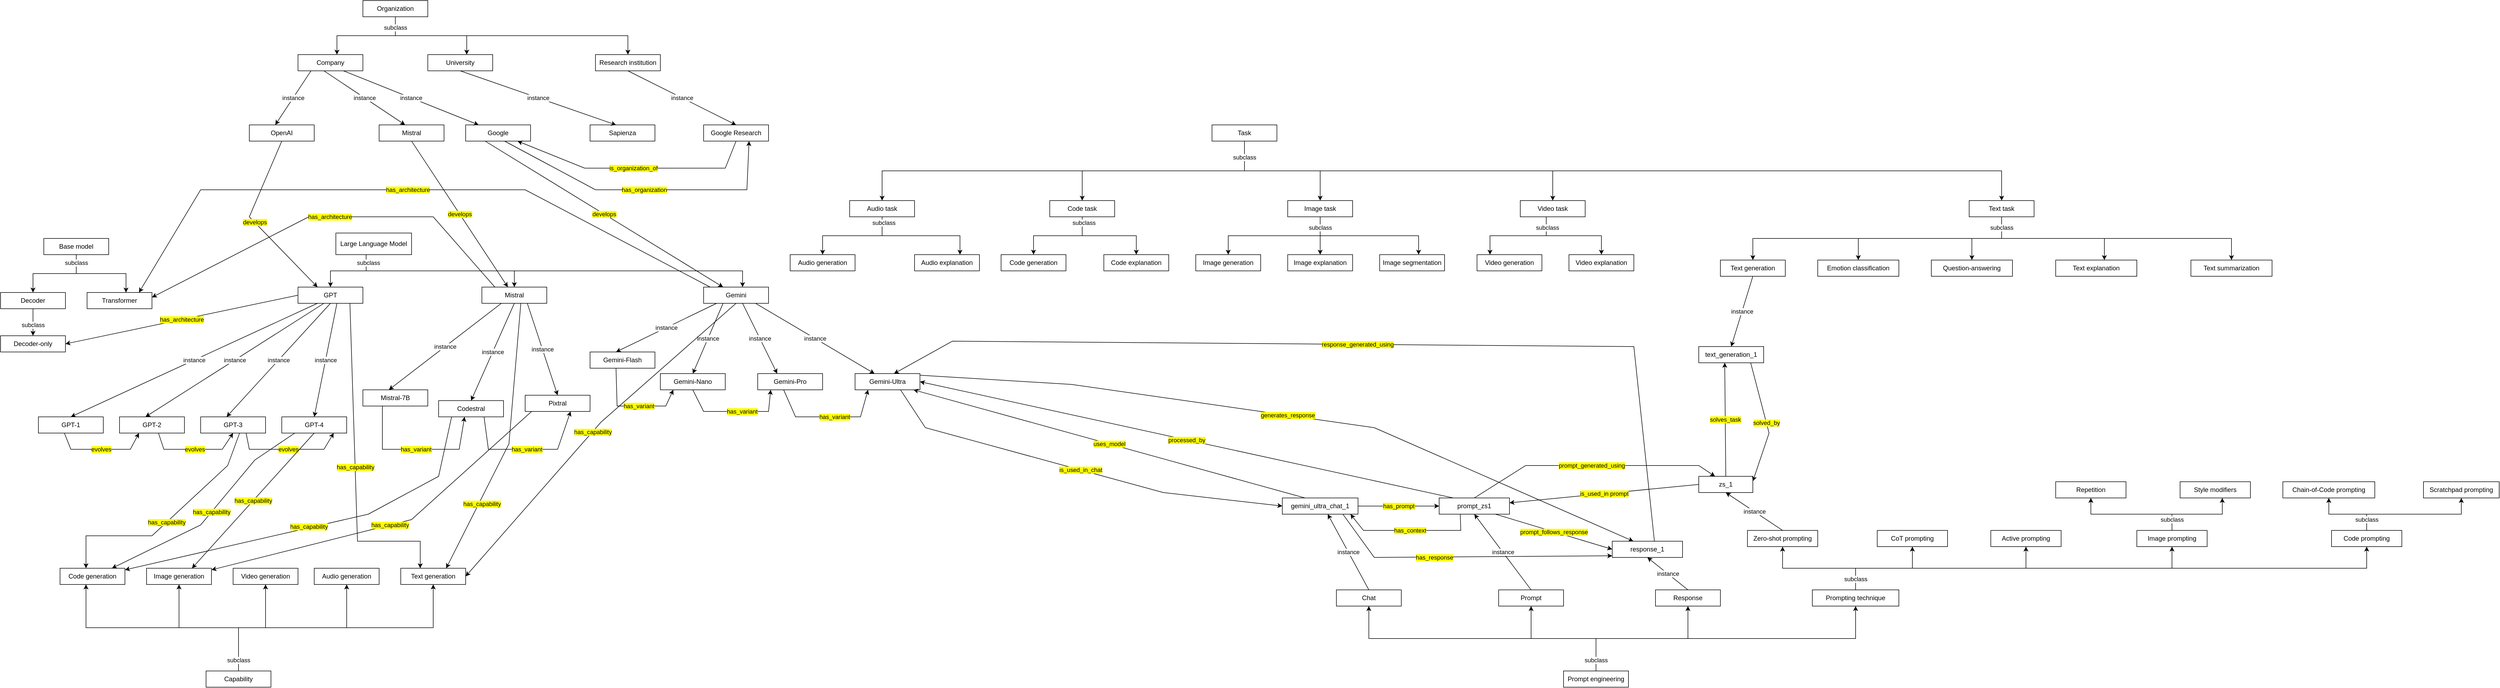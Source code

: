 <mxfile version="24.7.8">
  <diagram name="Pagina-1" id="gJOVoxN8NighratZ7cTV">
    <mxGraphModel dx="1674" dy="836" grid="1" gridSize="10" guides="1" tooltips="1" connect="1" arrows="1" fold="1" page="1" pageScale="1" pageWidth="15000" pageHeight="15000" math="0" shadow="0">
      <root>
        <mxCell id="0" />
        <mxCell id="1" parent="0" />
        <mxCell id="_v9E3XjmlNCCV4OMKfu2-3" style="edgeStyle=orthogonalEdgeStyle;rounded=0;orthogonalLoop=1;jettySize=auto;html=1;exitX=0.5;exitY=1;exitDx=0;exitDy=0;entryX=0.5;entryY=0;entryDx=0;entryDy=0;" parent="1" source="_v9E3XjmlNCCV4OMKfu2-1" target="_v9E3XjmlNCCV4OMKfu2-2" edge="1">
          <mxGeometry relative="1" as="geometry" />
        </mxCell>
        <mxCell id="_v9E3XjmlNCCV4OMKfu2-5" style="edgeStyle=orthogonalEdgeStyle;rounded=0;orthogonalLoop=1;jettySize=auto;html=1;exitX=0.5;exitY=1;exitDx=0;exitDy=0;entryX=0.6;entryY=0;entryDx=0;entryDy=0;" parent="1" source="_v9E3XjmlNCCV4OMKfu2-1" target="_v9E3XjmlNCCV4OMKfu2-4" edge="1">
          <mxGeometry relative="1" as="geometry" />
        </mxCell>
        <mxCell id="_v9E3XjmlNCCV4OMKfu2-1" value="Base model" style="rounded=0;whiteSpace=wrap;html=1;snapToPoint=1;points=[[0.1,0],[0.2,0],[0.3,0],[0.4,0],[0.5,0],[0.6,0],[0.7,0],[0.8,0],[0.9,0],[0,0.1],[0,0.3],[0,0.5],[0,0.7],[0,0.9],[0.1,1],[0.2,1],[0.3,1],[0.4,1],[0.5,1],[0.6,1],[0.7,1],[0.8,1],[0.9,1],[1,0.1],[1,0.3],[1,0.5],[1,0.7],[1,0.9]];" parent="1" vertex="1">
          <mxGeometry x="6940" y="1730.0" width="120" height="30" as="geometry" />
        </mxCell>
        <mxCell id="_v9E3XjmlNCCV4OMKfu2-7" style="edgeStyle=orthogonalEdgeStyle;rounded=0;orthogonalLoop=1;jettySize=auto;html=1;exitX=0.5;exitY=1;exitDx=0;exitDy=0;entryX=0.5;entryY=0;entryDx=0;entryDy=0;" parent="1" source="_v9E3XjmlNCCV4OMKfu2-2" target="_v9E3XjmlNCCV4OMKfu2-6" edge="1">
          <mxGeometry relative="1" as="geometry" />
        </mxCell>
        <mxCell id="_v9E3XjmlNCCV4OMKfu2-2" value="Decoder" style="rounded=0;whiteSpace=wrap;html=1;snapToPoint=1;points=[[0.1,0],[0.2,0],[0.3,0],[0.4,0],[0.5,0],[0.6,0],[0.7,0],[0.8,0],[0.9,0],[0,0.1],[0,0.3],[0,0.5],[0,0.7],[0,0.9],[0.1,1],[0.2,1],[0.3,1],[0.4,1],[0.5,1],[0.6,1],[0.7,1],[0.8,1],[0.9,1],[1,0.1],[1,0.3],[1,0.5],[1,0.7],[1,0.9]];" parent="1" vertex="1">
          <mxGeometry x="6860" y="1830.0" width="120" height="30" as="geometry" />
        </mxCell>
        <mxCell id="_v9E3XjmlNCCV4OMKfu2-4" value="Transformer" style="rounded=0;whiteSpace=wrap;html=1;snapToPoint=1;points=[[0.1,0],[0.2,0],[0.3,0],[0.4,0],[0.5,0],[0.6,0],[0.7,0],[0.8,0],[0.9,0],[0,0.1],[0,0.3],[0,0.5],[0,0.7],[0,0.9],[0.1,1],[0.2,1],[0.3,1],[0.4,1],[0.5,1],[0.6,1],[0.7,1],[0.8,1],[0.9,1],[1,0.1],[1,0.3],[1,0.5],[1,0.7],[1,0.9]];" parent="1" vertex="1">
          <mxGeometry x="7020" y="1830.0" width="120" height="30" as="geometry" />
        </mxCell>
        <mxCell id="_v9E3XjmlNCCV4OMKfu2-6" value="Decoder-only" style="rounded=0;whiteSpace=wrap;html=1;snapToPoint=1;points=[[0.1,0],[0.2,0],[0.3,0],[0.4,0],[0.5,0],[0.6,0],[0.7,0],[0.8,0],[0.9,0],[0,0.1],[0,0.3],[0,0.5],[0,0.7],[0,0.9],[0.1,1],[0.2,1],[0.3,1],[0.4,1],[0.5,1],[0.6,1],[0.7,1],[0.8,1],[0.9,1],[1,0.1],[1,0.3],[1,0.5],[1,0.7],[1,0.9]];" parent="1" vertex="1">
          <mxGeometry x="6860" y="1910.0" width="120" height="30" as="geometry" />
        </mxCell>
        <mxCell id="_v9E3XjmlNCCV4OMKfu2-10" style="edgeStyle=orthogonalEdgeStyle;rounded=0;orthogonalLoop=1;jettySize=auto;html=1;exitX=0.4;exitY=1;exitDx=0;exitDy=0;entryX=0.5;entryY=0;entryDx=0;entryDy=0;" parent="1" source="_v9E3XjmlNCCV4OMKfu2-8" target="_v9E3XjmlNCCV4OMKfu2-9" edge="1">
          <mxGeometry relative="1" as="geometry" />
        </mxCell>
        <mxCell id="_v9E3XjmlNCCV4OMKfu2-13" style="edgeStyle=orthogonalEdgeStyle;rounded=0;orthogonalLoop=1;jettySize=auto;html=1;exitX=0.4;exitY=1;exitDx=0;exitDy=0;entryX=0.5;entryY=0;entryDx=0;entryDy=0;" parent="1" source="_v9E3XjmlNCCV4OMKfu2-8" target="_v9E3XjmlNCCV4OMKfu2-12" edge="1">
          <mxGeometry relative="1" as="geometry" />
        </mxCell>
        <mxCell id="_v9E3XjmlNCCV4OMKfu2-15" style="edgeStyle=orthogonalEdgeStyle;rounded=0;orthogonalLoop=1;jettySize=auto;html=1;exitX=0.4;exitY=1;exitDx=0;exitDy=0;entryX=0.6;entryY=0;entryDx=0;entryDy=0;" parent="1" source="_v9E3XjmlNCCV4OMKfu2-8" target="_v9E3XjmlNCCV4OMKfu2-14" edge="1">
          <mxGeometry relative="1" as="geometry" />
        </mxCell>
        <mxCell id="_v9E3XjmlNCCV4OMKfu2-8" value="Large Language Model" style="rounded=0;whiteSpace=wrap;html=1;snapToPoint=1;points=[[0.1,0],[0.2,0],[0.3,0],[0.4,0],[0.5,0],[0.6,0],[0.7,0],[0.8,0],[0.9,0],[0,0.1],[0,0.3],[0,0.5],[0,0.7],[0,0.9],[0.1,1],[0.2,1],[0.3,1],[0.4,1],[0.5,1],[0.6,1],[0.7,1],[0.8,1],[0.9,1],[1,0.1],[1,0.3],[1,0.5],[1,0.7],[1,0.9]];" parent="1" vertex="1">
          <mxGeometry x="7480" y="1720" width="140" height="40" as="geometry" />
        </mxCell>
        <mxCell id="_v9E3XjmlNCCV4OMKfu2-9" value="GPT" style="rounded=0;whiteSpace=wrap;html=1;snapToPoint=1;points=[[0.1,0],[0.2,0],[0.3,0],[0.4,0],[0.5,0],[0.6,0],[0.7,0],[0.8,0],[0.9,0],[0,0.1],[0,0.3],[0,0.5],[0,0.7],[0,0.9],[0.1,1],[0.2,1],[0.3,1],[0.4,1],[0.5,1],[0.6,1],[0.7,1],[0.8,1],[0.9,1],[1,0.1],[1,0.3],[1,0.5],[1,0.7],[1,0.9]];" parent="1" vertex="1">
          <mxGeometry x="7410" y="1820.0" width="120" height="30" as="geometry" />
        </mxCell>
        <mxCell id="_v9E3XjmlNCCV4OMKfu2-12" value="Mistral" style="rounded=0;whiteSpace=wrap;html=1;snapToPoint=1;points=[[0.1,0],[0.2,0],[0.3,0],[0.4,0],[0.5,0],[0.6,0],[0.7,0],[0.8,0],[0.9,0],[0,0.1],[0,0.3],[0,0.5],[0,0.7],[0,0.9],[0.1,1],[0.2,1],[0.3,1],[0.4,1],[0.5,1],[0.6,1],[0.7,1],[0.8,1],[0.9,1],[1,0.1],[1,0.3],[1,0.5],[1,0.7],[1,0.9]];" parent="1" vertex="1">
          <mxGeometry x="7750" y="1820.0" width="120" height="30" as="geometry" />
        </mxCell>
        <mxCell id="_v9E3XjmlNCCV4OMKfu2-14" value="Gemini" style="rounded=0;whiteSpace=wrap;html=1;snapToPoint=1;points=[[0.1,0],[0.2,0],[0.3,0],[0.4,0],[0.5,0],[0.6,0],[0.7,0],[0.8,0],[0.9,0],[0,0.1],[0,0.3],[0,0.5],[0,0.7],[0,0.9],[0.1,1],[0.2,1],[0.3,1],[0.4,1],[0.5,1],[0.6,1],[0.7,1],[0.8,1],[0.9,1],[1,0.1],[1,0.3],[1,0.5],[1,0.7],[1,0.9]];" parent="1" vertex="1">
          <mxGeometry x="8160" y="1820.0" width="120" height="30" as="geometry" />
        </mxCell>
        <mxCell id="_v9E3XjmlNCCV4OMKfu2-18" value="Code generation" style="rounded=0;whiteSpace=wrap;html=1;snapToPoint=1;points=[[0.1,0],[0.2,0],[0.3,0],[0.4,0],[0.5,0],[0.6,0],[0.7,0],[0.8,0],[0.9,0],[0,0.1],[0,0.3],[0,0.5],[0,0.7],[0,0.9],[0.1,1],[0.2,1],[0.3,1],[0.4,1],[0.5,1],[0.6,1],[0.7,1],[0.8,1],[0.9,1],[1,0.1],[1,0.3],[1,0.5],[1,0.7],[1,0.9]];" parent="1" vertex="1">
          <mxGeometry x="6970" y="2340" width="120" height="30" as="geometry" />
        </mxCell>
        <mxCell id="_v9E3XjmlNCCV4OMKfu2-19" value="GPT-1" style="rounded=0;whiteSpace=wrap;html=1;snapToPoint=1;points=[[0.1,0],[0.2,0],[0.3,0],[0.4,0],[0.5,0],[0.6,0],[0.7,0],[0.8,0],[0.9,0],[0,0.1],[0,0.3],[0,0.5],[0,0.7],[0,0.9],[0.1,1],[0.2,1],[0.3,1],[0.4,1],[0.5,1],[0.6,1],[0.7,1],[0.8,1],[0.9,1],[1,0.1],[1,0.3],[1,0.5],[1,0.7],[1,0.9]];" parent="1" vertex="1">
          <mxGeometry x="6930" y="2060" width="120" height="30" as="geometry" />
        </mxCell>
        <mxCell id="_v9E3XjmlNCCV4OMKfu2-20" value="" style="endArrow=classic;html=1;rounded=0;exitX=0.3;exitY=1;exitDx=0;exitDy=0;entryX=0.5;entryY=0;entryDx=0;entryDy=0;" parent="1" source="_v9E3XjmlNCCV4OMKfu2-9" target="_v9E3XjmlNCCV4OMKfu2-19" edge="1">
          <mxGeometry relative="1" as="geometry">
            <mxPoint x="7190" y="1930" as="sourcePoint" />
            <mxPoint x="7290" y="1930" as="targetPoint" />
          </mxGeometry>
        </mxCell>
        <mxCell id="_v9E3XjmlNCCV4OMKfu2-21" value="instance" style="edgeLabel;resizable=0;html=1;;align=center;verticalAlign=middle;" parent="_v9E3XjmlNCCV4OMKfu2-20" connectable="0" vertex="1">
          <mxGeometry relative="1" as="geometry" />
        </mxCell>
        <mxCell id="_v9E3XjmlNCCV4OMKfu2-22" value="GPT-2" style="rounded=0;whiteSpace=wrap;html=1;snapToPoint=1;points=[[0.1,0],[0.2,0],[0.3,0],[0.4,0],[0.5,0],[0.6,0],[0.7,0],[0.8,0],[0.9,0],[0,0.1],[0,0.3],[0,0.5],[0,0.7],[0,0.9],[0.1,1],[0.2,1],[0.3,1],[0.4,1],[0.5,1],[0.6,1],[0.7,1],[0.8,1],[0.9,1],[1,0.1],[1,0.3],[1,0.5],[1,0.7],[1,0.9]];" parent="1" vertex="1">
          <mxGeometry x="7080" y="2060" width="120" height="30" as="geometry" />
        </mxCell>
        <mxCell id="_v9E3XjmlNCCV4OMKfu2-23" value="" style="endArrow=classic;html=1;rounded=0;exitX=0.4;exitY=1;exitDx=0;exitDy=0;entryX=0.4;entryY=0;entryDx=0;entryDy=0;" parent="1" source="_v9E3XjmlNCCV4OMKfu2-9" target="_v9E3XjmlNCCV4OMKfu2-22" edge="1">
          <mxGeometry relative="1" as="geometry">
            <mxPoint x="7456" y="1860" as="sourcePoint" />
            <mxPoint x="7260" y="2020" as="targetPoint" />
          </mxGeometry>
        </mxCell>
        <mxCell id="_v9E3XjmlNCCV4OMKfu2-24" value="instance" style="edgeLabel;resizable=0;html=1;;align=center;verticalAlign=middle;" parent="_v9E3XjmlNCCV4OMKfu2-23" connectable="0" vertex="1">
          <mxGeometry relative="1" as="geometry" />
        </mxCell>
        <mxCell id="_v9E3XjmlNCCV4OMKfu2-25" value="GPT-3" style="rounded=0;whiteSpace=wrap;html=1;snapToPoint=1;points=[[0.1,0],[0.2,0],[0.3,0],[0.4,0],[0.5,0],[0.6,0],[0.7,0],[0.8,0],[0.9,0],[0,0.1],[0,0.3],[0,0.5],[0,0.7],[0,0.9],[0.1,1],[0.2,1],[0.3,1],[0.4,1],[0.5,1],[0.6,1],[0.7,1],[0.8,1],[0.9,1],[1,0.1],[1,0.3],[1,0.5],[1,0.7],[1,0.9]];" parent="1" vertex="1">
          <mxGeometry x="7230" y="2060" width="120" height="30" as="geometry" />
        </mxCell>
        <mxCell id="_v9E3XjmlNCCV4OMKfu2-26" value="GPT-4" style="rounded=0;whiteSpace=wrap;html=1;snapToPoint=1;points=[[0.1,0],[0.2,0],[0.3,0],[0.4,0],[0.5,0],[0.6,0],[0.7,0],[0.8,0],[0.9,0],[0,0.1],[0,0.3],[0,0.5],[0,0.7],[0,0.9],[0.1,1],[0.2,1],[0.3,1],[0.4,1],[0.5,1],[0.6,1],[0.7,1],[0.8,1],[0.9,1],[1,0.1],[1,0.3],[1,0.5],[1,0.7],[1,0.9]];" parent="1" vertex="1">
          <mxGeometry x="7380" y="2060" width="120" height="30" as="geometry" />
        </mxCell>
        <mxCell id="_v9E3XjmlNCCV4OMKfu2-27" value="" style="endArrow=classic;html=1;rounded=0;exitX=0.5;exitY=1;exitDx=0;exitDy=0;entryX=0.4;entryY=0;entryDx=0;entryDy=0;" parent="1" source="_v9E3XjmlNCCV4OMKfu2-9" target="_v9E3XjmlNCCV4OMKfu2-25" edge="1">
          <mxGeometry relative="1" as="geometry">
            <mxPoint x="7468" y="1860" as="sourcePoint" />
            <mxPoint x="7248" y="2070" as="targetPoint" />
          </mxGeometry>
        </mxCell>
        <mxCell id="_v9E3XjmlNCCV4OMKfu2-28" value="instance" style="edgeLabel;resizable=0;html=1;;align=center;verticalAlign=middle;" parent="_v9E3XjmlNCCV4OMKfu2-27" connectable="0" vertex="1">
          <mxGeometry relative="1" as="geometry" />
        </mxCell>
        <mxCell id="_v9E3XjmlNCCV4OMKfu2-29" value="" style="endArrow=classic;html=1;rounded=0;exitX=0.6;exitY=1;exitDx=0;exitDy=0;entryX=0.5;entryY=0;entryDx=0;entryDy=0;" parent="1" source="_v9E3XjmlNCCV4OMKfu2-9" target="_v9E3XjmlNCCV4OMKfu2-26" edge="1">
          <mxGeometry relative="1" as="geometry">
            <mxPoint x="7480" y="1860" as="sourcePoint" />
            <mxPoint x="7388" y="2070" as="targetPoint" />
          </mxGeometry>
        </mxCell>
        <mxCell id="_v9E3XjmlNCCV4OMKfu2-30" value="instance" style="edgeLabel;resizable=0;html=1;;align=center;verticalAlign=middle;" parent="_v9E3XjmlNCCV4OMKfu2-29" connectable="0" vertex="1">
          <mxGeometry relative="1" as="geometry" />
        </mxCell>
        <mxCell id="_v9E3XjmlNCCV4OMKfu2-36" value="Mistral-7B" style="rounded=0;whiteSpace=wrap;html=1;snapToPoint=1;points=[[0.1,0],[0.2,0],[0.3,0],[0.4,0],[0.5,0],[0.6,0],[0.7,0],[0.8,0],[0.9,0],[0,0.1],[0,0.3],[0,0.5],[0,0.7],[0,0.9],[0.1,1],[0.2,1],[0.3,1],[0.4,1],[0.5,1],[0.6,1],[0.7,1],[0.8,1],[0.9,1],[1,0.1],[1,0.3],[1,0.5],[1,0.7],[1,0.9]];" parent="1" vertex="1">
          <mxGeometry x="7530" y="2010" width="120" height="30" as="geometry" />
        </mxCell>
        <mxCell id="_v9E3XjmlNCCV4OMKfu2-37" value="" style="endArrow=classic;html=1;rounded=0;exitX=0.3;exitY=1;exitDx=0;exitDy=0;entryX=0.4;entryY=0;entryDx=0;entryDy=0;" parent="1" source="_v9E3XjmlNCCV4OMKfu2-12" target="_v9E3XjmlNCCV4OMKfu2-36" edge="1">
          <mxGeometry relative="1" as="geometry">
            <mxPoint x="7492" y="1860" as="sourcePoint" />
            <mxPoint x="7450" y="2070" as="targetPoint" />
          </mxGeometry>
        </mxCell>
        <mxCell id="_v9E3XjmlNCCV4OMKfu2-38" value="instance" style="edgeLabel;resizable=0;html=1;;align=center;verticalAlign=middle;" parent="_v9E3XjmlNCCV4OMKfu2-37" connectable="0" vertex="1">
          <mxGeometry relative="1" as="geometry" />
        </mxCell>
        <mxCell id="_v9E3XjmlNCCV4OMKfu2-39" value="Codestral" style="rounded=0;whiteSpace=wrap;html=1;snapToPoint=1;points=[[0.1,0],[0.2,0],[0.3,0],[0.4,0],[0.5,0],[0.6,0],[0.7,0],[0.8,0],[0.9,0],[0,0.1],[0,0.3],[0,0.5],[0,0.7],[0,0.9],[0.1,1],[0.2,1],[0.3,1],[0.4,1],[0.5,1],[0.6,1],[0.7,1],[0.8,1],[0.9,1],[1,0.1],[1,0.3],[1,0.5],[1,0.7],[1,0.9]];" parent="1" vertex="1">
          <mxGeometry x="7670" y="2030" width="120" height="30" as="geometry" />
        </mxCell>
        <mxCell id="_v9E3XjmlNCCV4OMKfu2-41" value="" style="endArrow=classic;html=1;rounded=0;exitX=0.5;exitY=1;exitDx=0;exitDy=0;entryX=0.5;entryY=0;entryDx=0;entryDy=0;" parent="1" source="_v9E3XjmlNCCV4OMKfu2-12" target="_v9E3XjmlNCCV4OMKfu2-39" edge="1">
          <mxGeometry relative="1" as="geometry">
            <mxPoint x="7596" y="1860" as="sourcePoint" />
            <mxPoint x="7528" y="2000" as="targetPoint" />
          </mxGeometry>
        </mxCell>
        <mxCell id="_v9E3XjmlNCCV4OMKfu2-42" value="instance" style="edgeLabel;resizable=0;html=1;;align=center;verticalAlign=middle;" parent="_v9E3XjmlNCCV4OMKfu2-41" connectable="0" vertex="1">
          <mxGeometry relative="1" as="geometry" />
        </mxCell>
        <mxCell id="_v9E3XjmlNCCV4OMKfu2-43" value="Pixtral" style="rounded=0;whiteSpace=wrap;html=1;snapToPoint=1;points=[[0.1,0],[0.2,0],[0.3,0],[0.4,0],[0.5,0],[0.6,0],[0.7,0],[0.8,0],[0.9,0],[0,0.1],[0,0.3],[0,0.5],[0,0.7],[0,0.9],[0.1,1],[0.2,1],[0.3,1],[0.4,1],[0.5,1],[0.6,1],[0.7,1],[0.8,1],[0.9,1],[1,0.1],[1,0.3],[1,0.5],[1,0.7],[1,0.9]];" parent="1" vertex="1">
          <mxGeometry x="7830" y="2020" width="120" height="30" as="geometry" />
        </mxCell>
        <mxCell id="_v9E3XjmlNCCV4OMKfu2-46" value="" style="endArrow=classic;html=1;rounded=0;exitX=0.7;exitY=1;exitDx=0;exitDy=0;entryX=0.5;entryY=0;entryDx=0;entryDy=0;" parent="1" source="_v9E3XjmlNCCV4OMKfu2-12" target="_v9E3XjmlNCCV4OMKfu2-43" edge="1">
          <mxGeometry relative="1" as="geometry">
            <mxPoint x="7620" y="1860" as="sourcePoint" />
            <mxPoint x="7620" y="2040" as="targetPoint" />
          </mxGeometry>
        </mxCell>
        <mxCell id="_v9E3XjmlNCCV4OMKfu2-47" value="instance" style="edgeLabel;resizable=0;html=1;;align=center;verticalAlign=middle;" parent="_v9E3XjmlNCCV4OMKfu2-46" connectable="0" vertex="1">
          <mxGeometry relative="1" as="geometry" />
        </mxCell>
        <mxCell id="_v9E3XjmlNCCV4OMKfu2-48" value="Gemini-Flash" style="rounded=0;whiteSpace=wrap;html=1;snapToPoint=1;points=[[0.1,0],[0.2,0],[0.3,0],[0.4,0],[0.5,0],[0.6,0],[0.7,0],[0.8,0],[0.9,0],[0,0.1],[0,0.3],[0,0.5],[0,0.7],[0,0.9],[0.1,1],[0.2,1],[0.3,1],[0.4,1],[0.5,1],[0.6,1],[0.7,1],[0.8,1],[0.9,1],[1,0.1],[1,0.3],[1,0.5],[1,0.7],[1,0.9]];" parent="1" vertex="1">
          <mxGeometry x="7950" y="1940" width="120" height="30" as="geometry" />
        </mxCell>
        <mxCell id="_v9E3XjmlNCCV4OMKfu2-53" value="" style="endArrow=classic;html=1;rounded=0;exitX=0.2;exitY=1;exitDx=0;exitDy=0;entryX=0.4;entryY=0;entryDx=0;entryDy=0;" parent="1" source="_v9E3XjmlNCCV4OMKfu2-14" target="_v9E3XjmlNCCV4OMKfu2-48" edge="1">
          <mxGeometry relative="1" as="geometry">
            <mxPoint x="7844" y="1860" as="sourcePoint" />
            <mxPoint x="7900" y="2030" as="targetPoint" />
          </mxGeometry>
        </mxCell>
        <mxCell id="_v9E3XjmlNCCV4OMKfu2-54" value="instance" style="edgeLabel;resizable=0;html=1;;align=center;verticalAlign=middle;" parent="_v9E3XjmlNCCV4OMKfu2-53" connectable="0" vertex="1">
          <mxGeometry relative="1" as="geometry" />
        </mxCell>
        <mxCell id="_v9E3XjmlNCCV4OMKfu2-55" value="Gemini-Nano" style="rounded=0;whiteSpace=wrap;html=1;snapToPoint=1;points=[[0.1,0],[0.2,0],[0.3,0],[0.4,0],[0.5,0],[0.6,0],[0.7,0],[0.8,0],[0.9,0],[0,0.1],[0,0.3],[0,0.5],[0,0.7],[0,0.9],[0.1,1],[0.2,1],[0.3,1],[0.4,1],[0.5,1],[0.6,1],[0.7,1],[0.8,1],[0.9,1],[1,0.1],[1,0.3],[1,0.5],[1,0.7],[1,0.9]];" parent="1" vertex="1">
          <mxGeometry x="8080" y="1980" width="120" height="30" as="geometry" />
        </mxCell>
        <mxCell id="_v9E3XjmlNCCV4OMKfu2-60" value="" style="endArrow=classic;html=1;rounded=0;exitX=0.3;exitY=1;exitDx=0;exitDy=0;entryX=0.5;entryY=0;entryDx=0;entryDy=0;" parent="1" source="_v9E3XjmlNCCV4OMKfu2-14" target="_v9E3XjmlNCCV4OMKfu2-55" edge="1">
          <mxGeometry relative="1" as="geometry">
            <mxPoint x="8194" y="1860" as="sourcePoint" />
            <mxPoint x="8048" y="1950" as="targetPoint" />
          </mxGeometry>
        </mxCell>
        <mxCell id="_v9E3XjmlNCCV4OMKfu2-61" value="instance" style="edgeLabel;resizable=0;html=1;;align=center;verticalAlign=middle;" parent="_v9E3XjmlNCCV4OMKfu2-60" connectable="0" vertex="1">
          <mxGeometry relative="1" as="geometry" />
        </mxCell>
        <mxCell id="_v9E3XjmlNCCV4OMKfu2-62" value="Gemini-Pro" style="rounded=0;whiteSpace=wrap;html=1;snapToPoint=1;points=[[0.1,0],[0.2,0],[0.3,0],[0.4,0],[0.5,0],[0.6,0],[0.7,0],[0.8,0],[0.9,0],[0,0.1],[0,0.3],[0,0.5],[0,0.7],[0,0.9],[0.1,1],[0.2,1],[0.3,1],[0.4,1],[0.5,1],[0.6,1],[0.7,1],[0.8,1],[0.9,1],[1,0.1],[1,0.3],[1,0.5],[1,0.7],[1,0.9]];" parent="1" vertex="1">
          <mxGeometry x="8260" y="1980" width="120" height="30" as="geometry" />
        </mxCell>
        <mxCell id="_v9E3XjmlNCCV4OMKfu2-63" value="Gemini-Ultra" style="rounded=0;whiteSpace=wrap;html=1;snapToPoint=1;points=[[0.1,0],[0.2,0],[0.3,0],[0.4,0],[0.5,0],[0.6,0],[0.7,0],[0.8,0],[0.9,0],[0,0.1],[0,0.3],[0,0.5],[0,0.7],[0,0.9],[0.1,1],[0.2,1],[0.3,1],[0.4,1],[0.5,1],[0.6,1],[0.7,1],[0.8,1],[0.9,1],[1,0.1],[1,0.3],[1,0.5],[1,0.7],[1,0.9]];" parent="1" vertex="1">
          <mxGeometry x="8440" y="1980" width="120" height="30" as="geometry" />
        </mxCell>
        <mxCell id="_v9E3XjmlNCCV4OMKfu2-67" value="" style="endArrow=classic;html=1;rounded=0;exitX=0.6;exitY=1;exitDx=0;exitDy=0;entryX=0.3;entryY=0;entryDx=0;entryDy=0;" parent="1" source="_v9E3XjmlNCCV4OMKfu2-14" target="_v9E3XjmlNCCV4OMKfu2-62" edge="1">
          <mxGeometry relative="1" as="geometry">
            <mxPoint x="8206" y="1860" as="sourcePoint" />
            <mxPoint x="8150" y="1990" as="targetPoint" />
          </mxGeometry>
        </mxCell>
        <mxCell id="_v9E3XjmlNCCV4OMKfu2-68" value="instance" style="edgeLabel;resizable=0;html=1;;align=center;verticalAlign=middle;" parent="_v9E3XjmlNCCV4OMKfu2-67" connectable="0" vertex="1">
          <mxGeometry relative="1" as="geometry" />
        </mxCell>
        <mxCell id="_v9E3XjmlNCCV4OMKfu2-69" value="" style="endArrow=classic;html=1;rounded=0;exitX=0.8;exitY=1;exitDx=0;exitDy=0;entryX=0.3;entryY=0;entryDx=0;entryDy=0;" parent="1" source="_v9E3XjmlNCCV4OMKfu2-14" target="_v9E3XjmlNCCV4OMKfu2-63" edge="1">
          <mxGeometry relative="1" as="geometry">
            <mxPoint x="8242" y="1860" as="sourcePoint" />
            <mxPoint x="8326" y="1990" as="targetPoint" />
          </mxGeometry>
        </mxCell>
        <mxCell id="_v9E3XjmlNCCV4OMKfu2-70" value="instance" style="edgeLabel;resizable=0;html=1;;align=center;verticalAlign=middle;" parent="_v9E3XjmlNCCV4OMKfu2-69" connectable="0" vertex="1">
          <mxGeometry relative="1" as="geometry" />
        </mxCell>
        <mxCell id="_v9E3XjmlNCCV4OMKfu2-71" value="" style="endArrow=classic;html=1;rounded=0;exitX=0;exitY=0.5;exitDx=0;exitDy=0;entryX=1;entryY=0.5;entryDx=0;entryDy=0;" parent="1" source="_v9E3XjmlNCCV4OMKfu2-9" target="_v9E3XjmlNCCV4OMKfu2-6" edge="1">
          <mxGeometry relative="1" as="geometry">
            <mxPoint x="7456" y="1860" as="sourcePoint" />
            <mxPoint x="7000" y="2070" as="targetPoint" />
          </mxGeometry>
        </mxCell>
        <mxCell id="_v9E3XjmlNCCV4OMKfu2-72" value="has_architecture" style="edgeLabel;resizable=0;html=1;;align=center;verticalAlign=middle;labelBackgroundColor=#FFFF00;fontColor=#000000;" parent="_v9E3XjmlNCCV4OMKfu2-71" connectable="0" vertex="1">
          <mxGeometry relative="1" as="geometry" />
        </mxCell>
        <mxCell id="_v9E3XjmlNCCV4OMKfu2-76" value="" style="endArrow=classic;html=1;rounded=0;entryX=1;entryY=0.3;entryDx=0;entryDy=0;exitX=0.2;exitY=0;exitDx=0;exitDy=0;" parent="1" source="_v9E3XjmlNCCV4OMKfu2-12" target="_v9E3XjmlNCCV4OMKfu2-4" edge="1">
          <mxGeometry relative="1" as="geometry">
            <mxPoint x="7420" y="1740" as="sourcePoint" />
            <mxPoint x="7140" y="1686" as="targetPoint" />
            <Array as="points">
              <mxPoint x="7660" y="1690" />
              <mxPoint x="7430" y="1690" />
            </Array>
          </mxGeometry>
        </mxCell>
        <mxCell id="_v9E3XjmlNCCV4OMKfu2-77" value="has_architecture" style="edgeLabel;resizable=0;html=1;;align=center;verticalAlign=middle;labelBackgroundColor=#FFFF00;fontColor=#000000;" parent="_v9E3XjmlNCCV4OMKfu2-76" connectable="0" vertex="1">
          <mxGeometry relative="1" as="geometry" />
        </mxCell>
        <mxCell id="_v9E3XjmlNCCV4OMKfu2-78" value="" style="endArrow=classic;html=1;rounded=0;entryX=0.8;entryY=0;entryDx=0;entryDy=0;exitX=0.1;exitY=0;exitDx=0;exitDy=0;" parent="1" source="_v9E3XjmlNCCV4OMKfu2-14" target="_v9E3XjmlNCCV4OMKfu2-4" edge="1">
          <mxGeometry relative="1" as="geometry">
            <mxPoint x="7940" y="1640" as="sourcePoint" />
            <mxPoint x="7150" y="1680" as="targetPoint" />
            <Array as="points">
              <mxPoint x="7830" y="1640" />
              <mxPoint x="7230" y="1640" />
            </Array>
          </mxGeometry>
        </mxCell>
        <mxCell id="_v9E3XjmlNCCV4OMKfu2-79" value="has_architecture" style="edgeLabel;resizable=0;html=1;;align=center;verticalAlign=middle;labelBackgroundColor=#FFFF00;fontColor=#000000;" parent="_v9E3XjmlNCCV4OMKfu2-78" connectable="0" vertex="1">
          <mxGeometry relative="1" as="geometry" />
        </mxCell>
        <mxCell id="_v9E3XjmlNCCV4OMKfu2-84" value="Image generation" style="rounded=0;whiteSpace=wrap;html=1;snapToPoint=1;points=[[0.1,0],[0.2,0],[0.3,0],[0.4,0],[0.5,0],[0.6,0],[0.7,0],[0.8,0],[0.9,0],[0,0.1],[0,0.3],[0,0.5],[0,0.7],[0,0.9],[0.1,1],[0.2,1],[0.3,1],[0.4,1],[0.5,1],[0.6,1],[0.7,1],[0.8,1],[0.9,1],[1,0.1],[1,0.3],[1,0.5],[1,0.7],[1,0.9]];" parent="1" vertex="1">
          <mxGeometry x="7130" y="2340" width="120" height="30" as="geometry" />
        </mxCell>
        <mxCell id="_v9E3XjmlNCCV4OMKfu2-85" value="Video generation" style="rounded=0;whiteSpace=wrap;html=1;snapToPoint=1;points=[[0.1,0],[0.2,0],[0.3,0],[0.4,0],[0.5,0],[0.6,0],[0.7,0],[0.8,0],[0.9,0],[0,0.1],[0,0.3],[0,0.5],[0,0.7],[0,0.9],[0.1,1],[0.2,1],[0.3,1],[0.4,1],[0.5,1],[0.6,1],[0.7,1],[0.8,1],[0.9,1],[1,0.1],[1,0.3],[1,0.5],[1,0.7],[1,0.9]];" parent="1" vertex="1">
          <mxGeometry x="7290" y="2340" width="120" height="30" as="geometry" />
        </mxCell>
        <mxCell id="_v9E3XjmlNCCV4OMKfu2-86" value="" style="endArrow=classic;html=1;rounded=0;exitX=0.4;exitY=1;exitDx=0;exitDy=0;entryX=0.3;entryY=1;entryDx=0;entryDy=0;" parent="1" source="_v9E3XjmlNCCV4OMKfu2-19" target="_v9E3XjmlNCCV4OMKfu2-22" edge="1">
          <mxGeometry relative="1" as="geometry">
            <mxPoint x="7180" y="2220" as="sourcePoint" />
            <mxPoint x="6750" y="2310" as="targetPoint" />
            <Array as="points">
              <mxPoint x="6990" y="2120" />
              <mxPoint x="7100" y="2120" />
            </Array>
          </mxGeometry>
        </mxCell>
        <mxCell id="_v9E3XjmlNCCV4OMKfu2-87" value="evolves" style="edgeLabel;resizable=0;html=1;;align=center;verticalAlign=middle;labelBackgroundColor=#FFFF00;fontColor=#000000;" parent="_v9E3XjmlNCCV4OMKfu2-86" connectable="0" vertex="1">
          <mxGeometry relative="1" as="geometry" />
        </mxCell>
        <mxCell id="_v9E3XjmlNCCV4OMKfu2-88" value="" style="endArrow=classic;html=1;rounded=0;exitX=0.6;exitY=1;exitDx=0;exitDy=0;entryX=0.5;entryY=1;entryDx=0;entryDy=0;" parent="1" source="_v9E3XjmlNCCV4OMKfu2-22" target="_v9E3XjmlNCCV4OMKfu2-25" edge="1">
          <mxGeometry relative="1" as="geometry">
            <mxPoint x="7162" y="2090" as="sourcePoint" />
            <mxPoint x="7300" y="2090" as="targetPoint" />
            <Array as="points">
              <mxPoint x="7162" y="2120" />
              <mxPoint x="7270" y="2120" />
            </Array>
          </mxGeometry>
        </mxCell>
        <mxCell id="_v9E3XjmlNCCV4OMKfu2-89" value="evolves" style="edgeLabel;resizable=0;html=1;;align=center;verticalAlign=middle;labelBackgroundColor=#FFFF00;fontColor=#000000;" parent="_v9E3XjmlNCCV4OMKfu2-88" connectable="0" vertex="1">
          <mxGeometry relative="1" as="geometry" />
        </mxCell>
        <mxCell id="_v9E3XjmlNCCV4OMKfu2-90" value="" style="endArrow=classic;html=1;rounded=0;exitX=0.7;exitY=1;exitDx=0;exitDy=0;entryX=0.8;entryY=1;entryDx=0;entryDy=0;" parent="1" source="_v9E3XjmlNCCV4OMKfu2-25" target="_v9E3XjmlNCCV4OMKfu2-26" edge="1">
          <mxGeometry relative="1" as="geometry">
            <mxPoint x="7320" y="2090" as="sourcePoint" />
            <mxPoint x="7458" y="2090" as="targetPoint" />
            <Array as="points">
              <mxPoint x="7320" y="2120" />
              <mxPoint x="7458" y="2120" />
            </Array>
          </mxGeometry>
        </mxCell>
        <mxCell id="_v9E3XjmlNCCV4OMKfu2-91" value="evolves" style="edgeLabel;resizable=0;html=1;;align=center;verticalAlign=middle;labelBackgroundColor=#FFFF00;fontColor=#000000;" parent="_v9E3XjmlNCCV4OMKfu2-90" connectable="0" vertex="1">
          <mxGeometry relative="1" as="geometry" />
        </mxCell>
        <mxCell id="_v9E3XjmlNCCV4OMKfu2-96" value="" style="endArrow=classic;html=1;rounded=0;exitX=0.3;exitY=1;exitDx=0;exitDy=0;entryX=0.4;entryY=1;entryDx=0;entryDy=0;" parent="1" source="_v9E3XjmlNCCV4OMKfu2-36" target="_v9E3XjmlNCCV4OMKfu2-39" edge="1">
          <mxGeometry relative="1" as="geometry">
            <mxPoint x="7570" y="2090" as="sourcePoint" />
            <mxPoint x="7708" y="2090" as="targetPoint" />
            <Array as="points">
              <mxPoint x="7566" y="2120" />
              <mxPoint x="7708" y="2120" />
            </Array>
          </mxGeometry>
        </mxCell>
        <mxCell id="_v9E3XjmlNCCV4OMKfu2-97" value="has_variant" style="edgeLabel;resizable=0;html=1;;align=center;verticalAlign=middle;labelBackgroundColor=#FFFF00;fontColor=#000000;" parent="_v9E3XjmlNCCV4OMKfu2-96" connectable="0" vertex="1">
          <mxGeometry relative="1" as="geometry" />
        </mxCell>
        <mxCell id="_v9E3XjmlNCCV4OMKfu2-103" value="" style="endArrow=classic;html=1;rounded=0;exitX=0.7;exitY=1;exitDx=0;exitDy=0;entryX=0.7;entryY=1;entryDx=0;entryDy=0;" parent="1" source="_v9E3XjmlNCCV4OMKfu2-39" target="_v9E3XjmlNCCV4OMKfu2-43" edge="1">
          <mxGeometry relative="1" as="geometry">
            <mxPoint x="7760" y="2080" as="sourcePoint" />
            <mxPoint x="7890" y="2090" as="targetPoint" />
            <Array as="points">
              <mxPoint x="7762" y="2120" />
              <mxPoint x="7890" y="2120" />
            </Array>
          </mxGeometry>
        </mxCell>
        <mxCell id="_v9E3XjmlNCCV4OMKfu2-104" value="has_variant" style="edgeLabel;resizable=0;html=1;;align=center;verticalAlign=middle;labelBackgroundColor=#FFFF00;fontColor=#000000;" parent="_v9E3XjmlNCCV4OMKfu2-103" connectable="0" vertex="1">
          <mxGeometry relative="1" as="geometry" />
        </mxCell>
        <mxCell id="_v9E3XjmlNCCV4OMKfu2-106" value="" style="endArrow=classic;html=1;rounded=0;exitX=0.4;exitY=1;exitDx=0;exitDy=0;entryX=0.2;entryY=1;entryDx=0;entryDy=0;" parent="1" source="_v9E3XjmlNCCV4OMKfu2-48" target="_v9E3XjmlNCCV4OMKfu2-55" edge="1">
          <mxGeometry relative="1" as="geometry">
            <mxPoint x="7980" y="2080" as="sourcePoint" />
            <mxPoint x="8140" y="2070" as="targetPoint" />
            <Array as="points">
              <mxPoint x="8000" y="2040" />
              <mxPoint x="8090" y="2040" />
            </Array>
          </mxGeometry>
        </mxCell>
        <mxCell id="_v9E3XjmlNCCV4OMKfu2-107" value="has_variant" style="edgeLabel;resizable=0;html=1;;align=center;verticalAlign=middle;labelBackgroundColor=#FFFF00;fontColor=#000000;" parent="_v9E3XjmlNCCV4OMKfu2-106" connectable="0" vertex="1">
          <mxGeometry relative="1" as="geometry">
            <mxPoint x="13" as="offset" />
          </mxGeometry>
        </mxCell>
        <mxCell id="_v9E3XjmlNCCV4OMKfu2-108" value="" style="endArrow=classic;html=1;rounded=0;exitX=0.4;exitY=1;exitDx=0;exitDy=0;entryX=0.2;entryY=1;entryDx=0;entryDy=0;" parent="1" target="_v9E3XjmlNCCV4OMKfu2-62" edge="1">
          <mxGeometry relative="1" as="geometry">
            <mxPoint x="8140" y="2010" as="sourcePoint" />
            <mxPoint x="8246" y="2050" as="targetPoint" />
            <Array as="points">
              <mxPoint x="8160" y="2050" />
              <mxPoint x="8280" y="2050" />
            </Array>
          </mxGeometry>
        </mxCell>
        <mxCell id="_v9E3XjmlNCCV4OMKfu2-109" value="has_variant" style="edgeLabel;resizable=0;html=1;;align=center;verticalAlign=middle;labelBackgroundColor=#FFFF00;fontColor=#000000;" parent="_v9E3XjmlNCCV4OMKfu2-108" connectable="0" vertex="1">
          <mxGeometry relative="1" as="geometry">
            <mxPoint x="13" as="offset" />
          </mxGeometry>
        </mxCell>
        <mxCell id="_v9E3XjmlNCCV4OMKfu2-110" value="" style="endArrow=classic;html=1;rounded=0;exitX=0.4;exitY=1;exitDx=0;exitDy=0;entryX=0.2;entryY=1;entryDx=0;entryDy=0;" parent="1" source="_v9E3XjmlNCCV4OMKfu2-62" target="_v9E3XjmlNCCV4OMKfu2-63" edge="1">
          <mxGeometry relative="1" as="geometry">
            <mxPoint x="8310" y="2020" as="sourcePoint" />
            <mxPoint x="8454" y="2020" as="targetPoint" />
            <Array as="points">
              <mxPoint x="8330" y="2060" />
              <mxPoint x="8390" y="2060" />
              <mxPoint x="8450" y="2060" />
            </Array>
          </mxGeometry>
        </mxCell>
        <mxCell id="_v9E3XjmlNCCV4OMKfu2-111" value="has_variant" style="edgeLabel;resizable=0;html=1;;align=center;verticalAlign=middle;labelBackgroundColor=#FFFF00;fontColor=#000000;" parent="_v9E3XjmlNCCV4OMKfu2-110" connectable="0" vertex="1">
          <mxGeometry relative="1" as="geometry">
            <mxPoint x="13" as="offset" />
          </mxGeometry>
        </mxCell>
        <mxCell id="_v9E3XjmlNCCV4OMKfu2-112" value="Audio generation" style="rounded=0;whiteSpace=wrap;html=1;snapToPoint=1;points=[[0.1,0],[0.2,0],[0.3,0],[0.4,0],[0.5,0],[0.6,0],[0.7,0],[0.8,0],[0.9,0],[0,0.1],[0,0.3],[0,0.5],[0,0.7],[0,0.9],[0.1,1],[0.2,1],[0.3,1],[0.4,1],[0.5,1],[0.6,1],[0.7,1],[0.8,1],[0.9,1],[1,0.1],[1,0.3],[1,0.5],[1,0.7],[1,0.9]];" parent="1" vertex="1">
          <mxGeometry x="7440" y="2340" width="120" height="30" as="geometry" />
        </mxCell>
        <mxCell id="_v9E3XjmlNCCV4OMKfu2-113" value="Text generation" style="rounded=0;whiteSpace=wrap;html=1;snapToPoint=1;points=[[0.1,0],[0.2,0],[0.3,0],[0.4,0],[0.5,0],[0.6,0],[0.7,0],[0.8,0],[0.9,0],[0,0.1],[0,0.3],[0,0.5],[0,0.7],[0,0.9],[0.1,1],[0.2,1],[0.3,1],[0.4,1],[0.5,1],[0.6,1],[0.7,1],[0.8,1],[0.9,1],[1,0.1],[1,0.3],[1,0.5],[1,0.7],[1,0.9]];" parent="1" vertex="1">
          <mxGeometry x="7600" y="2340" width="120" height="30" as="geometry" />
        </mxCell>
        <mxCell id="_v9E3XjmlNCCV4OMKfu2-115" style="edgeStyle=orthogonalEdgeStyle;rounded=0;orthogonalLoop=1;jettySize=auto;html=1;exitX=0.5;exitY=0;exitDx=0;exitDy=0;entryX=0.4;entryY=1;entryDx=0;entryDy=0;" parent="1" source="_v9E3XjmlNCCV4OMKfu2-114" target="_v9E3XjmlNCCV4OMKfu2-18" edge="1">
          <mxGeometry relative="1" as="geometry" />
        </mxCell>
        <mxCell id="_v9E3XjmlNCCV4OMKfu2-116" style="edgeStyle=orthogonalEdgeStyle;rounded=0;orthogonalLoop=1;jettySize=auto;html=1;exitX=0.5;exitY=0;exitDx=0;exitDy=0;entryX=0.5;entryY=1;entryDx=0;entryDy=0;" parent="1" source="_v9E3XjmlNCCV4OMKfu2-114" target="_v9E3XjmlNCCV4OMKfu2-84" edge="1">
          <mxGeometry relative="1" as="geometry" />
        </mxCell>
        <mxCell id="_v9E3XjmlNCCV4OMKfu2-117" style="edgeStyle=orthogonalEdgeStyle;rounded=0;orthogonalLoop=1;jettySize=auto;html=1;exitX=0.5;exitY=0;exitDx=0;exitDy=0;entryX=0.5;entryY=1;entryDx=0;entryDy=0;" parent="1" source="_v9E3XjmlNCCV4OMKfu2-114" target="_v9E3XjmlNCCV4OMKfu2-85" edge="1">
          <mxGeometry relative="1" as="geometry" />
        </mxCell>
        <mxCell id="_v9E3XjmlNCCV4OMKfu2-118" style="edgeStyle=orthogonalEdgeStyle;rounded=0;orthogonalLoop=1;jettySize=auto;html=1;exitX=0.5;exitY=0;exitDx=0;exitDy=0;entryX=0.5;entryY=1;entryDx=0;entryDy=0;" parent="1" source="_v9E3XjmlNCCV4OMKfu2-114" target="_v9E3XjmlNCCV4OMKfu2-112" edge="1">
          <mxGeometry relative="1" as="geometry" />
        </mxCell>
        <mxCell id="_v9E3XjmlNCCV4OMKfu2-119" style="edgeStyle=orthogonalEdgeStyle;rounded=0;orthogonalLoop=1;jettySize=auto;html=1;exitX=0.5;exitY=0;exitDx=0;exitDy=0;entryX=0.5;entryY=1;entryDx=0;entryDy=0;" parent="1" source="_v9E3XjmlNCCV4OMKfu2-114" target="_v9E3XjmlNCCV4OMKfu2-113" edge="1">
          <mxGeometry relative="1" as="geometry" />
        </mxCell>
        <mxCell id="_v9E3XjmlNCCV4OMKfu2-114" value="Capability" style="rounded=0;whiteSpace=wrap;html=1;snapToPoint=1;points=[[0.1,0],[0.2,0],[0.3,0],[0.4,0],[0.5,0],[0.6,0],[0.7,0],[0.8,0],[0.9,0],[0,0.1],[0,0.3],[0,0.5],[0,0.7],[0,0.9],[0.1,1],[0.2,1],[0.3,1],[0.4,1],[0.5,1],[0.6,1],[0.7,1],[0.8,1],[0.9,1],[1,0.1],[1,0.3],[1,0.5],[1,0.7],[1,0.9]];" parent="1" vertex="1">
          <mxGeometry x="7240" y="2530" width="120" height="30" as="geometry" />
        </mxCell>
        <mxCell id="_v9E3XjmlNCCV4OMKfu2-120" value="subclass" style="edgeLabel;resizable=0;html=1;;align=center;verticalAlign=middle;" parent="1" connectable="0" vertex="1">
          <mxGeometry x="7299.996" y="2510.001" as="geometry" />
        </mxCell>
        <mxCell id="_v9E3XjmlNCCV4OMKfu2-121" value="" style="endArrow=classic;html=1;rounded=0;exitX=0.8;exitY=1;exitDx=0;exitDy=0;entryX=0.3;entryY=0;entryDx=0;entryDy=0;" parent="1" source="_v9E3XjmlNCCV4OMKfu2-9" target="_v9E3XjmlNCCV4OMKfu2-113" edge="1">
          <mxGeometry relative="1" as="geometry">
            <mxPoint x="7420" y="1845" as="sourcePoint" />
            <mxPoint x="6990" y="1935" as="targetPoint" />
            <Array as="points">
              <mxPoint x="7520" y="2290" />
              <mxPoint x="7636" y="2290" />
            </Array>
          </mxGeometry>
        </mxCell>
        <mxCell id="_v9E3XjmlNCCV4OMKfu2-122" value="has_capability" style="edgeLabel;resizable=0;html=1;;align=center;verticalAlign=middle;labelBackgroundColor=#FFFF00;fontColor=#000000;" parent="_v9E3XjmlNCCV4OMKfu2-121" connectable="0" vertex="1">
          <mxGeometry relative="1" as="geometry" />
        </mxCell>
        <mxCell id="_v9E3XjmlNCCV4OMKfu2-123" value="" style="endArrow=classic;html=1;rounded=0;exitX=0.6;exitY=1;exitDx=0;exitDy=0;entryX=0.4;entryY=0;entryDx=0;entryDy=0;" parent="1" source="_v9E3XjmlNCCV4OMKfu2-25" target="_v9E3XjmlNCCV4OMKfu2-18" edge="1">
          <mxGeometry relative="1" as="geometry">
            <mxPoint x="7420" y="1845" as="sourcePoint" />
            <mxPoint x="6990" y="1935" as="targetPoint" />
            <Array as="points">
              <mxPoint x="7280" y="2150" />
              <mxPoint x="7140" y="2280" />
              <mxPoint x="7018" y="2280" />
            </Array>
          </mxGeometry>
        </mxCell>
        <mxCell id="_v9E3XjmlNCCV4OMKfu2-124" value="has_capability" style="edgeLabel;resizable=0;html=1;;align=center;verticalAlign=middle;labelBackgroundColor=#FFFF00;fontColor=#000000;" parent="_v9E3XjmlNCCV4OMKfu2-123" connectable="0" vertex="1">
          <mxGeometry relative="1" as="geometry" />
        </mxCell>
        <mxCell id="_v9E3XjmlNCCV4OMKfu2-129" value="" style="endArrow=classic;html=1;rounded=0;exitX=0.2;exitY=1;exitDx=0;exitDy=0;entryX=0.8;entryY=0;entryDx=0;entryDy=0;" parent="1" source="_v9E3XjmlNCCV4OMKfu2-26" target="_v9E3XjmlNCCV4OMKfu2-18" edge="1">
          <mxGeometry relative="1" as="geometry">
            <mxPoint x="7420" y="1845" as="sourcePoint" />
            <mxPoint x="6990" y="1935" as="targetPoint" />
            <Array as="points">
              <mxPoint x="7330" y="2140" />
              <mxPoint x="7230" y="2260" />
            </Array>
          </mxGeometry>
        </mxCell>
        <mxCell id="_v9E3XjmlNCCV4OMKfu2-130" value="has_capability" style="edgeLabel;resizable=0;html=1;;align=center;verticalAlign=middle;labelBackgroundColor=#FFFF00;fontColor=#000000;" parent="_v9E3XjmlNCCV4OMKfu2-129" connectable="0" vertex="1">
          <mxGeometry relative="1" as="geometry" />
        </mxCell>
        <mxCell id="_v9E3XjmlNCCV4OMKfu2-131" value="" style="endArrow=classic;html=1;rounded=0;exitX=0.5;exitY=1;exitDx=0;exitDy=0;entryX=0.7;entryY=0;entryDx=0;entryDy=0;" parent="1" source="_v9E3XjmlNCCV4OMKfu2-26" target="_v9E3XjmlNCCV4OMKfu2-84" edge="1">
          <mxGeometry relative="1" as="geometry">
            <mxPoint x="7420" y="1845" as="sourcePoint" />
            <mxPoint x="6990" y="1935" as="targetPoint" />
          </mxGeometry>
        </mxCell>
        <mxCell id="_v9E3XjmlNCCV4OMKfu2-132" value="has_capability" style="edgeLabel;resizable=0;html=1;;align=center;verticalAlign=middle;labelBackgroundColor=#FFFF00;fontColor=#000000;" parent="_v9E3XjmlNCCV4OMKfu2-131" connectable="0" vertex="1">
          <mxGeometry relative="1" as="geometry" />
        </mxCell>
        <mxCell id="_v9E3XjmlNCCV4OMKfu2-133" value="" style="endArrow=classic;html=1;rounded=0;exitX=0.6;exitY=1;exitDx=0;exitDy=0;entryX=0.7;entryY=0;entryDx=0;entryDy=0;" parent="1" source="_v9E3XjmlNCCV4OMKfu2-12" target="_v9E3XjmlNCCV4OMKfu2-113" edge="1">
          <mxGeometry relative="1" as="geometry">
            <mxPoint x="7450" y="2100" as="sourcePoint" />
            <mxPoint x="7224" y="2350" as="targetPoint" />
            <Array as="points">
              <mxPoint x="7800" y="2110" />
            </Array>
          </mxGeometry>
        </mxCell>
        <mxCell id="_v9E3XjmlNCCV4OMKfu2-134" value="has_capability" style="edgeLabel;resizable=0;html=1;;align=center;verticalAlign=middle;labelBackgroundColor=#FFFF00;fontColor=#000000;" parent="_v9E3XjmlNCCV4OMKfu2-133" connectable="0" vertex="1">
          <mxGeometry relative="1" as="geometry">
            <mxPoint x="-50" y="112" as="offset" />
          </mxGeometry>
        </mxCell>
        <mxCell id="_v9E3XjmlNCCV4OMKfu2-135" value="" style="endArrow=classic;html=1;rounded=0;exitX=0.2;exitY=1;exitDx=0;exitDy=0;entryX=1;entryY=0.1;entryDx=0;entryDy=0;" parent="1" source="_v9E3XjmlNCCV4OMKfu2-39" target="_v9E3XjmlNCCV4OMKfu2-18" edge="1">
          <mxGeometry relative="1" as="geometry">
            <mxPoint x="7450" y="2100" as="sourcePoint" />
            <mxPoint x="7224" y="2350" as="targetPoint" />
            <Array as="points">
              <mxPoint x="7670" y="2170" />
              <mxPoint x="7540" y="2240" />
            </Array>
          </mxGeometry>
        </mxCell>
        <mxCell id="_v9E3XjmlNCCV4OMKfu2-136" value="has_capability" style="edgeLabel;resizable=0;html=1;;align=center;verticalAlign=middle;labelBackgroundColor=#FFFF00;fontColor=#000000;" parent="_v9E3XjmlNCCV4OMKfu2-135" connectable="0" vertex="1">
          <mxGeometry relative="1" as="geometry">
            <mxPoint x="-12" as="offset" />
          </mxGeometry>
        </mxCell>
        <mxCell id="_v9E3XjmlNCCV4OMKfu2-138" value="" style="endArrow=classic;html=1;rounded=0;exitX=0.1;exitY=1;exitDx=0;exitDy=0;entryX=1;entryY=0.1;entryDx=0;entryDy=0;" parent="1" source="_v9E3XjmlNCCV4OMKfu2-43" target="_v9E3XjmlNCCV4OMKfu2-84" edge="1">
          <mxGeometry relative="1" as="geometry">
            <mxPoint x="7450" y="2100" as="sourcePoint" />
            <mxPoint x="7224" y="2350" as="targetPoint" />
            <Array as="points">
              <mxPoint x="7620" y="2250" />
            </Array>
          </mxGeometry>
        </mxCell>
        <mxCell id="_v9E3XjmlNCCV4OMKfu2-139" value="has_capability" style="edgeLabel;resizable=0;html=1;;align=center;verticalAlign=middle;labelBackgroundColor=#FFFF00;fontColor=#000000;" parent="_v9E3XjmlNCCV4OMKfu2-138" connectable="0" vertex="1">
          <mxGeometry relative="1" as="geometry" />
        </mxCell>
        <mxCell id="_v9E3XjmlNCCV4OMKfu2-140" value="" style="endArrow=classic;html=1;rounded=0;exitX=0.5;exitY=1;exitDx=0;exitDy=0;entryX=1;entryY=0.5;entryDx=0;entryDy=0;" parent="1" source="_v9E3XjmlNCCV4OMKfu2-14" target="_v9E3XjmlNCCV4OMKfu2-113" edge="1">
          <mxGeometry relative="1" as="geometry">
            <mxPoint x="7450" y="2100" as="sourcePoint" />
            <mxPoint x="7224" y="2350" as="targetPoint" />
            <Array as="points">
              <mxPoint x="7970" y="2070" />
            </Array>
          </mxGeometry>
        </mxCell>
        <mxCell id="_v9E3XjmlNCCV4OMKfu2-141" value="has_capability" style="edgeLabel;resizable=0;html=1;;align=center;verticalAlign=middle;labelBackgroundColor=#FFFF00;fontColor=#000000;" parent="_v9E3XjmlNCCV4OMKfu2-140" connectable="0" vertex="1">
          <mxGeometry relative="1" as="geometry" />
        </mxCell>
        <mxCell id="_v9E3XjmlNCCV4OMKfu2-146" style="edgeStyle=orthogonalEdgeStyle;rounded=0;orthogonalLoop=1;jettySize=auto;html=1;exitX=0.5;exitY=1;exitDx=0;exitDy=0;entryX=0.6;entryY=0;entryDx=0;entryDy=0;" parent="1" source="_v9E3XjmlNCCV4OMKfu2-142" target="_v9E3XjmlNCCV4OMKfu2-143" edge="1">
          <mxGeometry relative="1" as="geometry" />
        </mxCell>
        <mxCell id="_v9E3XjmlNCCV4OMKfu2-147" style="edgeStyle=orthogonalEdgeStyle;rounded=0;orthogonalLoop=1;jettySize=auto;html=1;exitX=0.5;exitY=1;exitDx=0;exitDy=0;entryX=0.6;entryY=0;entryDx=0;entryDy=0;" parent="1" source="_v9E3XjmlNCCV4OMKfu2-142" target="_v9E3XjmlNCCV4OMKfu2-144" edge="1">
          <mxGeometry relative="1" as="geometry" />
        </mxCell>
        <mxCell id="_v9E3XjmlNCCV4OMKfu2-148" style="edgeStyle=orthogonalEdgeStyle;rounded=0;orthogonalLoop=1;jettySize=auto;html=1;exitX=0.5;exitY=1;exitDx=0;exitDy=0;entryX=0.5;entryY=0;entryDx=0;entryDy=0;" parent="1" source="_v9E3XjmlNCCV4OMKfu2-142" target="_v9E3XjmlNCCV4OMKfu2-145" edge="1">
          <mxGeometry relative="1" as="geometry" />
        </mxCell>
        <mxCell id="_v9E3XjmlNCCV4OMKfu2-142" value="Organization" style="rounded=0;whiteSpace=wrap;html=1;snapToPoint=1;points=[[0.1,0],[0.2,0],[0.3,0],[0.4,0],[0.5,0],[0.6,0],[0.7,0],[0.8,0],[0.9,0],[0,0.1],[0,0.3],[0,0.5],[0,0.7],[0,0.9],[0.1,1],[0.2,1],[0.3,1],[0.4,1],[0.5,1],[0.6,1],[0.7,1],[0.8,1],[0.9,1],[1,0.1],[1,0.3],[1,0.5],[1,0.7],[1,0.9]];" parent="1" vertex="1">
          <mxGeometry x="7530" y="1290.0" width="120" height="30" as="geometry" />
        </mxCell>
        <mxCell id="_v9E3XjmlNCCV4OMKfu2-143" value="Company" style="rounded=0;whiteSpace=wrap;html=1;snapToPoint=1;points=[[0.1,0],[0.2,0],[0.3,0],[0.4,0],[0.5,0],[0.6,0],[0.7,0],[0.8,0],[0.9,0],[0,0.1],[0,0.3],[0,0.5],[0,0.7],[0,0.9],[0.1,1],[0.2,1],[0.3,1],[0.4,1],[0.5,1],[0.6,1],[0.7,1],[0.8,1],[0.9,1],[1,0.1],[1,0.3],[1,0.5],[1,0.7],[1,0.9]];" parent="1" vertex="1">
          <mxGeometry x="7410" y="1390.0" width="120" height="30" as="geometry" />
        </mxCell>
        <mxCell id="_v9E3XjmlNCCV4OMKfu2-144" value="University" style="rounded=0;whiteSpace=wrap;html=1;snapToPoint=1;points=[[0.1,0],[0.2,0],[0.3,0],[0.4,0],[0.5,0],[0.6,0],[0.7,0],[0.8,0],[0.9,0],[0,0.1],[0,0.3],[0,0.5],[0,0.7],[0,0.9],[0.1,1],[0.2,1],[0.3,1],[0.4,1],[0.5,1],[0.6,1],[0.7,1],[0.8,1],[0.9,1],[1,0.1],[1,0.3],[1,0.5],[1,0.7],[1,0.9]];" parent="1" vertex="1">
          <mxGeometry x="7650" y="1390.0" width="120" height="30" as="geometry" />
        </mxCell>
        <mxCell id="_v9E3XjmlNCCV4OMKfu2-145" value="Research institution" style="rounded=0;whiteSpace=wrap;html=1;snapToPoint=1;points=[[0.1,0],[0.2,0],[0.3,0],[0.4,0],[0.5,0],[0.6,0],[0.7,0],[0.8,0],[0.9,0],[0,0.1],[0,0.3],[0,0.5],[0,0.7],[0,0.9],[0.1,1],[0.2,1],[0.3,1],[0.4,1],[0.5,1],[0.6,1],[0.7,1],[0.8,1],[0.9,1],[1,0.1],[1,0.3],[1,0.5],[1,0.7],[1,0.9]];" parent="1" vertex="1">
          <mxGeometry x="7960" y="1390.0" width="120" height="30" as="geometry" />
        </mxCell>
        <mxCell id="_v9E3XjmlNCCV4OMKfu2-149" value="OpenAI" style="rounded=0;whiteSpace=wrap;html=1;snapToPoint=1;points=[[0.1,0],[0.2,0],[0.3,0],[0.4,0],[0.5,0],[0.6,0],[0.7,0],[0.8,0],[0.9,0],[0,0.1],[0,0.3],[0,0.5],[0,0.7],[0,0.9],[0.1,1],[0.2,1],[0.3,1],[0.4,1],[0.5,1],[0.6,1],[0.7,1],[0.8,1],[0.9,1],[1,0.1],[1,0.3],[1,0.5],[1,0.7],[1,0.9]];" parent="1" vertex="1">
          <mxGeometry x="7320" y="1520.0" width="120" height="30" as="geometry" />
        </mxCell>
        <mxCell id="_v9E3XjmlNCCV4OMKfu2-151" value="" style="endArrow=classic;html=1;rounded=0;exitX=0.2;exitY=1;exitDx=0;exitDy=0;entryX=0.4;entryY=0;entryDx=0;entryDy=0;" parent="1" source="_v9E3XjmlNCCV4OMKfu2-143" target="_v9E3XjmlNCCV4OMKfu2-149" edge="1">
          <mxGeometry relative="1" as="geometry">
            <mxPoint x="7480" y="1860" as="sourcePoint" />
            <mxPoint x="7288" y="2070" as="targetPoint" />
          </mxGeometry>
        </mxCell>
        <mxCell id="_v9E3XjmlNCCV4OMKfu2-152" value="instance" style="edgeLabel;resizable=0;html=1;;align=center;verticalAlign=middle;" parent="_v9E3XjmlNCCV4OMKfu2-151" connectable="0" vertex="1">
          <mxGeometry relative="1" as="geometry" />
        </mxCell>
        <mxCell id="_v9E3XjmlNCCV4OMKfu2-153" value="Mistral" style="rounded=0;whiteSpace=wrap;html=1;snapToPoint=1;points=[[0.1,0],[0.2,0],[0.3,0],[0.4,0],[0.5,0],[0.6,0],[0.7,0],[0.8,0],[0.9,0],[0,0.1],[0,0.3],[0,0.5],[0,0.7],[0,0.9],[0.1,1],[0.2,1],[0.3,1],[0.4,1],[0.5,1],[0.6,1],[0.7,1],[0.8,1],[0.9,1],[1,0.1],[1,0.3],[1,0.5],[1,0.7],[1,0.9]];" parent="1" vertex="1">
          <mxGeometry x="7560" y="1520.0" width="120" height="30" as="geometry" />
        </mxCell>
        <mxCell id="_v9E3XjmlNCCV4OMKfu2-154" value="" style="endArrow=classic;html=1;rounded=0;exitX=0.4;exitY=1;exitDx=0;exitDy=0;entryX=0.4;entryY=0;entryDx=0;entryDy=0;" parent="1" source="_v9E3XjmlNCCV4OMKfu2-143" target="_v9E3XjmlNCCV4OMKfu2-153" edge="1">
          <mxGeometry relative="1" as="geometry">
            <mxPoint x="7514" y="1070" as="sourcePoint" />
            <mxPoint x="7438" y="1150" as="targetPoint" />
          </mxGeometry>
        </mxCell>
        <mxCell id="_v9E3XjmlNCCV4OMKfu2-155" value="instance" style="edgeLabel;resizable=0;html=1;;align=center;verticalAlign=middle;" parent="_v9E3XjmlNCCV4OMKfu2-154" connectable="0" vertex="1">
          <mxGeometry relative="1" as="geometry" />
        </mxCell>
        <mxCell id="_v9E3XjmlNCCV4OMKfu2-156" value="" style="endArrow=classic;html=1;rounded=0;exitX=0.5;exitY=1;exitDx=0;exitDy=0;entryX=0.3;entryY=0;entryDx=0;entryDy=0;" parent="1" source="_v9E3XjmlNCCV4OMKfu2-149" target="_v9E3XjmlNCCV4OMKfu2-9" edge="1">
          <mxGeometry relative="1" as="geometry">
            <mxPoint x="7420" y="1845" as="sourcePoint" />
            <mxPoint x="6990" y="1935" as="targetPoint" />
            <Array as="points">
              <mxPoint x="7320" y="1690" />
            </Array>
          </mxGeometry>
        </mxCell>
        <mxCell id="_v9E3XjmlNCCV4OMKfu2-157" value="develops" style="edgeLabel;resizable=0;html=1;;align=center;verticalAlign=middle;labelBackgroundColor=#FFFF00;fontColor=#000000;" parent="_v9E3XjmlNCCV4OMKfu2-156" connectable="0" vertex="1">
          <mxGeometry relative="1" as="geometry" />
        </mxCell>
        <mxCell id="_v9E3XjmlNCCV4OMKfu2-158" value="Google" style="rounded=0;whiteSpace=wrap;html=1;snapToPoint=1;points=[[0.1,0],[0.2,0],[0.3,0],[0.4,0],[0.5,0],[0.6,0],[0.7,0],[0.8,0],[0.9,0],[0,0.1],[0,0.3],[0,0.5],[0,0.7],[0,0.9],[0.1,1],[0.2,1],[0.3,1],[0.4,1],[0.5,1],[0.6,1],[0.7,1],[0.8,1],[0.9,1],[1,0.1],[1,0.3],[1,0.5],[1,0.7],[1,0.9]];" parent="1" vertex="1">
          <mxGeometry x="7720" y="1520.0" width="120" height="30" as="geometry" />
        </mxCell>
        <mxCell id="_v9E3XjmlNCCV4OMKfu2-159" value="" style="endArrow=classic;html=1;rounded=0;exitX=0.7;exitY=1;exitDx=0;exitDy=0;entryX=0.2;entryY=0;entryDx=0;entryDy=0;" parent="1" source="_v9E3XjmlNCCV4OMKfu2-143" target="_v9E3XjmlNCCV4OMKfu2-158" edge="1">
          <mxGeometry relative="1" as="geometry">
            <mxPoint x="7538" y="1070" as="sourcePoint" />
            <mxPoint x="7598" y="1150" as="targetPoint" />
          </mxGeometry>
        </mxCell>
        <mxCell id="_v9E3XjmlNCCV4OMKfu2-160" value="instance" style="edgeLabel;resizable=0;html=1;;align=center;verticalAlign=middle;" parent="_v9E3XjmlNCCV4OMKfu2-159" connectable="0" vertex="1">
          <mxGeometry relative="1" as="geometry" />
        </mxCell>
        <mxCell id="_v9E3XjmlNCCV4OMKfu2-161" value="" style="endArrow=classic;html=1;rounded=0;exitX=0.5;exitY=1;exitDx=0;exitDy=0;entryX=0.4;entryY=0;entryDx=0;entryDy=0;" parent="1" source="_v9E3XjmlNCCV4OMKfu2-153" target="_v9E3XjmlNCCV4OMKfu2-12" edge="1">
          <mxGeometry relative="1" as="geometry">
            <mxPoint x="7420" y="1845" as="sourcePoint" />
            <mxPoint x="6990" y="1935" as="targetPoint" />
          </mxGeometry>
        </mxCell>
        <mxCell id="_v9E3XjmlNCCV4OMKfu2-162" value="develops" style="edgeLabel;resizable=0;html=1;;align=center;verticalAlign=middle;labelBackgroundColor=#FFFF00;fontColor=#000000;" parent="_v9E3XjmlNCCV4OMKfu2-161" connectable="0" vertex="1">
          <mxGeometry relative="1" as="geometry" />
        </mxCell>
        <mxCell id="_v9E3XjmlNCCV4OMKfu2-163" value="" style="endArrow=classic;html=1;rounded=0;exitX=0.3;exitY=1;exitDx=0;exitDy=0;entryX=0.3;entryY=0;entryDx=0;entryDy=0;" parent="1" source="_v9E3XjmlNCCV4OMKfu2-158" target="_v9E3XjmlNCCV4OMKfu2-14" edge="1">
          <mxGeometry relative="1" as="geometry">
            <mxPoint x="7610" y="1180" as="sourcePoint" />
            <mxPoint x="8160" y="1750" as="targetPoint" />
          </mxGeometry>
        </mxCell>
        <mxCell id="_v9E3XjmlNCCV4OMKfu2-164" value="develops" style="edgeLabel;resizable=0;html=1;;align=center;verticalAlign=middle;labelBackgroundColor=#FFFF00;fontColor=#000000;" parent="_v9E3XjmlNCCV4OMKfu2-163" connectable="0" vertex="1">
          <mxGeometry relative="1" as="geometry" />
        </mxCell>
        <mxCell id="hwLzqWf1g3DzpG2_K2xB-1" value="Sapienza" style="rounded=0;whiteSpace=wrap;html=1;snapToPoint=1;points=[[0.1,0],[0.2,0],[0.3,0],[0.4,0],[0.5,0],[0.6,0],[0.7,0],[0.8,0],[0.9,0],[0,0.1],[0,0.3],[0,0.5],[0,0.7],[0,0.9],[0.1,1],[0.2,1],[0.3,1],[0.4,1],[0.5,1],[0.6,1],[0.7,1],[0.8,1],[0.9,1],[1,0.1],[1,0.3],[1,0.5],[1,0.7],[1,0.9]];" parent="1" vertex="1">
          <mxGeometry x="7950" y="1520.0" width="120" height="30" as="geometry" />
        </mxCell>
        <mxCell id="hwLzqWf1g3DzpG2_K2xB-2" value="" style="endArrow=classic;html=1;rounded=0;exitX=0.5;exitY=1;exitDx=0;exitDy=0;entryX=0.4;entryY=0;entryDx=0;entryDy=0;" parent="1" source="_v9E3XjmlNCCV4OMKfu2-144" target="hwLzqWf1g3DzpG2_K2xB-1" edge="1">
          <mxGeometry relative="1" as="geometry">
            <mxPoint x="7574" y="1070" as="sourcePoint" />
            <mxPoint x="7734" y="1150" as="targetPoint" />
          </mxGeometry>
        </mxCell>
        <mxCell id="hwLzqWf1g3DzpG2_K2xB-3" value="instance" style="edgeLabel;resizable=0;html=1;;align=center;verticalAlign=middle;" parent="hwLzqWf1g3DzpG2_K2xB-2" connectable="0" vertex="1">
          <mxGeometry relative="1" as="geometry" />
        </mxCell>
        <mxCell id="hwLzqWf1g3DzpG2_K2xB-4" value="Google Research" style="rounded=0;whiteSpace=wrap;html=1;snapToPoint=1;points=[[0.1,0],[0.2,0],[0.3,0],[0.4,0],[0.5,0],[0.6,0],[0.7,0],[0.8,0],[0.9,0],[0,0.1],[0,0.3],[0,0.5],[0,0.7],[0,0.9],[0.1,1],[0.2,1],[0.3,1],[0.4,1],[0.5,1],[0.6,1],[0.7,1],[0.8,1],[0.9,1],[1,0.1],[1,0.3],[1,0.5],[1,0.7],[1,0.9]];" parent="1" vertex="1">
          <mxGeometry x="8160" y="1520.0" width="120" height="30" as="geometry" />
        </mxCell>
        <mxCell id="hwLzqWf1g3DzpG2_K2xB-6" value="" style="endArrow=classic;html=1;rounded=0;exitX=0.5;exitY=1;exitDx=0;exitDy=0;entryX=0.5;entryY=0;entryDx=0;entryDy=0;" parent="1" source="_v9E3XjmlNCCV4OMKfu2-145" target="hwLzqWf1g3DzpG2_K2xB-4" edge="1">
          <mxGeometry relative="1" as="geometry">
            <mxPoint x="7830" y="1070" as="sourcePoint" />
            <mxPoint x="7938" y="1120" as="targetPoint" />
          </mxGeometry>
        </mxCell>
        <mxCell id="hwLzqWf1g3DzpG2_K2xB-7" value="instance" style="edgeLabel;resizable=0;html=1;;align=center;verticalAlign=middle;" parent="hwLzqWf1g3DzpG2_K2xB-6" connectable="0" vertex="1">
          <mxGeometry relative="1" as="geometry" />
        </mxCell>
        <mxCell id="hwLzqWf1g3DzpG2_K2xB-13" style="edgeStyle=orthogonalEdgeStyle;rounded=0;orthogonalLoop=1;jettySize=auto;html=1;exitX=0.5;exitY=1;exitDx=0;exitDy=0;entryX=0.5;entryY=0;entryDx=0;entryDy=0;" parent="1" source="hwLzqWf1g3DzpG2_K2xB-10" target="hwLzqWf1g3DzpG2_K2xB-12" edge="1">
          <mxGeometry relative="1" as="geometry" />
        </mxCell>
        <mxCell id="hwLzqWf1g3DzpG2_K2xB-16" style="edgeStyle=orthogonalEdgeStyle;rounded=0;orthogonalLoop=1;jettySize=auto;html=1;exitX=0.5;exitY=1;exitDx=0;exitDy=0;entryX=0.5;entryY=0;entryDx=0;entryDy=0;" parent="1" source="hwLzqWf1g3DzpG2_K2xB-10" target="hwLzqWf1g3DzpG2_K2xB-15" edge="1">
          <mxGeometry relative="1" as="geometry" />
        </mxCell>
        <mxCell id="hwLzqWf1g3DzpG2_K2xB-17" style="edgeStyle=orthogonalEdgeStyle;rounded=0;orthogonalLoop=1;jettySize=auto;html=1;exitX=0.5;exitY=1;exitDx=0;exitDy=0;entryX=0.5;entryY=0;entryDx=0;entryDy=0;" parent="1" source="hwLzqWf1g3DzpG2_K2xB-10" target="hwLzqWf1g3DzpG2_K2xB-14" edge="1">
          <mxGeometry relative="1" as="geometry" />
        </mxCell>
        <mxCell id="hwLzqWf1g3DzpG2_K2xB-19" style="edgeStyle=orthogonalEdgeStyle;rounded=0;orthogonalLoop=1;jettySize=auto;html=1;exitX=0.5;exitY=1;exitDx=0;exitDy=0;entryX=0.5;entryY=0;entryDx=0;entryDy=0;" parent="1" source="hwLzqWf1g3DzpG2_K2xB-10" target="hwLzqWf1g3DzpG2_K2xB-18" edge="1">
          <mxGeometry relative="1" as="geometry" />
        </mxCell>
        <mxCell id="hwLzqWf1g3DzpG2_K2xB-21" style="edgeStyle=orthogonalEdgeStyle;rounded=0;orthogonalLoop=1;jettySize=auto;html=1;exitX=0.5;exitY=1;exitDx=0;exitDy=0;entryX=0.5;entryY=0;entryDx=0;entryDy=0;" parent="1" source="hwLzqWf1g3DzpG2_K2xB-10" target="hwLzqWf1g3DzpG2_K2xB-20" edge="1">
          <mxGeometry relative="1" as="geometry" />
        </mxCell>
        <mxCell id="hwLzqWf1g3DzpG2_K2xB-10" value="Task" style="rounded=0;whiteSpace=wrap;html=1;snapToPoint=1;points=[[0.1,0],[0.2,0],[0.3,0],[0.4,0],[0.5,0],[0.6,0],[0.7,0],[0.8,0],[0.9,0],[0,0.1],[0,0.3],[0,0.5],[0,0.7],[0,0.9],[0.1,1],[0.2,1],[0.3,1],[0.4,1],[0.5,1],[0.6,1],[0.7,1],[0.8,1],[0.9,1],[1,0.1],[1,0.3],[1,0.5],[1,0.7],[1,0.9]];" parent="1" vertex="1">
          <mxGeometry x="9100" y="1520" width="120" height="30" as="geometry" />
        </mxCell>
        <mxCell id="hwLzqWf1g3DzpG2_K2xB-24" style="edgeStyle=orthogonalEdgeStyle;rounded=0;orthogonalLoop=1;jettySize=auto;html=1;exitX=0.5;exitY=1;exitDx=0;exitDy=0;entryX=0.5;entryY=0;entryDx=0;entryDy=0;" parent="1" source="hwLzqWf1g3DzpG2_K2xB-12" target="hwLzqWf1g3DzpG2_K2xB-22" edge="1">
          <mxGeometry relative="1" as="geometry" />
        </mxCell>
        <mxCell id="hwLzqWf1g3DzpG2_K2xB-25" style="edgeStyle=orthogonalEdgeStyle;rounded=0;orthogonalLoop=1;jettySize=auto;html=1;exitX=0.5;exitY=1;exitDx=0;exitDy=0;entryX=0.7;entryY=0;entryDx=0;entryDy=0;" parent="1" source="hwLzqWf1g3DzpG2_K2xB-12" target="hwLzqWf1g3DzpG2_K2xB-23" edge="1">
          <mxGeometry relative="1" as="geometry" />
        </mxCell>
        <mxCell id="hwLzqWf1g3DzpG2_K2xB-12" value="Audio task" style="rounded=0;whiteSpace=wrap;html=1;snapToPoint=1;points=[[0.1,0],[0.2,0],[0.3,0],[0.4,0],[0.5,0],[0.6,0],[0.7,0],[0.8,0],[0.9,0],[0,0.1],[0,0.3],[0,0.5],[0,0.7],[0,0.9],[0.1,1],[0.2,1],[0.3,1],[0.4,1],[0.5,1],[0.6,1],[0.7,1],[0.8,1],[0.9,1],[1,0.1],[1,0.3],[1,0.5],[1,0.7],[1,0.9]];" parent="1" vertex="1">
          <mxGeometry x="8430" y="1660" width="120" height="30" as="geometry" />
        </mxCell>
        <mxCell id="hwLzqWf1g3DzpG2_K2xB-27" style="edgeStyle=orthogonalEdgeStyle;rounded=0;orthogonalLoop=1;jettySize=auto;html=1;exitX=0.5;exitY=1;exitDx=0;exitDy=0;entryX=0.5;entryY=0;entryDx=0;entryDy=0;" parent="1" source="hwLzqWf1g3DzpG2_K2xB-14" target="hwLzqWf1g3DzpG2_K2xB-26" edge="1">
          <mxGeometry relative="1" as="geometry" />
        </mxCell>
        <mxCell id="hwLzqWf1g3DzpG2_K2xB-29" style="edgeStyle=orthogonalEdgeStyle;rounded=0;orthogonalLoop=1;jettySize=auto;html=1;exitX=0.5;exitY=1;exitDx=0;exitDy=0;" parent="1" source="hwLzqWf1g3DzpG2_K2xB-14" target="hwLzqWf1g3DzpG2_K2xB-28" edge="1">
          <mxGeometry relative="1" as="geometry" />
        </mxCell>
        <mxCell id="hwLzqWf1g3DzpG2_K2xB-14" value="Code task" style="rounded=0;whiteSpace=wrap;html=1;snapToPoint=1;points=[[0.1,0],[0.2,0],[0.3,0],[0.4,0],[0.5,0],[0.6,0],[0.7,0],[0.8,0],[0.9,0],[0,0.1],[0,0.3],[0,0.5],[0,0.7],[0,0.9],[0.1,1],[0.2,1],[0.3,1],[0.4,1],[0.5,1],[0.6,1],[0.7,1],[0.8,1],[0.9,1],[1,0.1],[1,0.3],[1,0.5],[1,0.7],[1,0.9]];" parent="1" vertex="1">
          <mxGeometry x="8800" y="1660" width="120" height="30" as="geometry" />
        </mxCell>
        <mxCell id="hwLzqWf1g3DzpG2_K2xB-33" style="edgeStyle=orthogonalEdgeStyle;rounded=0;orthogonalLoop=1;jettySize=auto;html=1;exitX=0.5;exitY=1;exitDx=0;exitDy=0;entryX=0.5;entryY=0;entryDx=0;entryDy=0;" parent="1" source="hwLzqWf1g3DzpG2_K2xB-15" target="hwLzqWf1g3DzpG2_K2xB-30" edge="1">
          <mxGeometry relative="1" as="geometry" />
        </mxCell>
        <mxCell id="hwLzqWf1g3DzpG2_K2xB-34" style="edgeStyle=orthogonalEdgeStyle;rounded=0;orthogonalLoop=1;jettySize=auto;html=1;exitX=0.5;exitY=1;exitDx=0;exitDy=0;entryX=0.5;entryY=0;entryDx=0;entryDy=0;" parent="1" source="hwLzqWf1g3DzpG2_K2xB-15" target="hwLzqWf1g3DzpG2_K2xB-31" edge="1">
          <mxGeometry relative="1" as="geometry" />
        </mxCell>
        <mxCell id="hwLzqWf1g3DzpG2_K2xB-35" style="edgeStyle=orthogonalEdgeStyle;rounded=0;orthogonalLoop=1;jettySize=auto;html=1;exitX=0.5;exitY=1;exitDx=0;exitDy=0;entryX=0.6;entryY=0;entryDx=0;entryDy=0;" parent="1" source="hwLzqWf1g3DzpG2_K2xB-15" target="hwLzqWf1g3DzpG2_K2xB-32" edge="1">
          <mxGeometry relative="1" as="geometry" />
        </mxCell>
        <mxCell id="hwLzqWf1g3DzpG2_K2xB-15" value="Image task" style="rounded=0;whiteSpace=wrap;html=1;snapToPoint=1;points=[[0.1,0],[0.2,0],[0.3,0],[0.4,0],[0.5,0],[0.6,0],[0.7,0],[0.8,0],[0.9,0],[0,0.1],[0,0.3],[0,0.5],[0,0.7],[0,0.9],[0.1,1],[0.2,1],[0.3,1],[0.4,1],[0.5,1],[0.6,1],[0.7,1],[0.8,1],[0.9,1],[1,0.1],[1,0.3],[1,0.5],[1,0.7],[1,0.9]];" parent="1" vertex="1">
          <mxGeometry x="9240" y="1660" width="120" height="30" as="geometry" />
        </mxCell>
        <mxCell id="hwLzqWf1g3DzpG2_K2xB-38" style="edgeStyle=orthogonalEdgeStyle;rounded=0;orthogonalLoop=1;jettySize=auto;html=1;exitX=0.4;exitY=1;exitDx=0;exitDy=0;entryX=0.2;entryY=0;entryDx=0;entryDy=0;" parent="1" source="hwLzqWf1g3DzpG2_K2xB-18" target="hwLzqWf1g3DzpG2_K2xB-36" edge="1">
          <mxGeometry relative="1" as="geometry" />
        </mxCell>
        <mxCell id="hwLzqWf1g3DzpG2_K2xB-39" style="edgeStyle=orthogonalEdgeStyle;rounded=0;orthogonalLoop=1;jettySize=auto;html=1;exitX=0.4;exitY=1;exitDx=0;exitDy=0;entryX=0.5;entryY=0;entryDx=0;entryDy=0;" parent="1" source="hwLzqWf1g3DzpG2_K2xB-18" target="hwLzqWf1g3DzpG2_K2xB-37" edge="1">
          <mxGeometry relative="1" as="geometry" />
        </mxCell>
        <mxCell id="hwLzqWf1g3DzpG2_K2xB-18" value="Video task" style="rounded=0;whiteSpace=wrap;html=1;snapToPoint=1;points=[[0.1,0],[0.2,0],[0.3,0],[0.4,0],[0.5,0],[0.6,0],[0.7,0],[0.8,0],[0.9,0],[0,0.1],[0,0.3],[0,0.5],[0,0.7],[0,0.9],[0.1,1],[0.2,1],[0.3,1],[0.4,1],[0.5,1],[0.6,1],[0.7,1],[0.8,1],[0.9,1],[1,0.1],[1,0.3],[1,0.5],[1,0.7],[1,0.9]];" parent="1" vertex="1">
          <mxGeometry x="9670" y="1660" width="120" height="30" as="geometry" />
        </mxCell>
        <mxCell id="hwLzqWf1g3DzpG2_K2xB-41" style="edgeStyle=orthogonalEdgeStyle;rounded=0;orthogonalLoop=1;jettySize=auto;html=1;exitX=0.5;exitY=1;exitDx=0;exitDy=0;entryX=0.5;entryY=0;entryDx=0;entryDy=0;" parent="1" source="hwLzqWf1g3DzpG2_K2xB-20" target="hwLzqWf1g3DzpG2_K2xB-40" edge="1">
          <mxGeometry relative="1" as="geometry" />
        </mxCell>
        <mxCell id="hwLzqWf1g3DzpG2_K2xB-43" style="edgeStyle=orthogonalEdgeStyle;rounded=0;orthogonalLoop=1;jettySize=auto;html=1;exitX=0.5;exitY=1;exitDx=0;exitDy=0;entryX=0.5;entryY=0;entryDx=0;entryDy=0;" parent="1" source="hwLzqWf1g3DzpG2_K2xB-20" target="hwLzqWf1g3DzpG2_K2xB-42" edge="1">
          <mxGeometry relative="1" as="geometry" />
        </mxCell>
        <mxCell id="hwLzqWf1g3DzpG2_K2xB-45" style="edgeStyle=orthogonalEdgeStyle;rounded=0;orthogonalLoop=1;jettySize=auto;html=1;exitX=0.5;exitY=1;exitDx=0;exitDy=0;entryX=0.5;entryY=0;entryDx=0;entryDy=0;" parent="1" source="hwLzqWf1g3DzpG2_K2xB-20" target="hwLzqWf1g3DzpG2_K2xB-44" edge="1">
          <mxGeometry relative="1" as="geometry" />
        </mxCell>
        <mxCell id="hwLzqWf1g3DzpG2_K2xB-47" style="edgeStyle=orthogonalEdgeStyle;rounded=0;orthogonalLoop=1;jettySize=auto;html=1;exitX=0.5;exitY=1;exitDx=0;exitDy=0;entryX=0.6;entryY=0;entryDx=0;entryDy=0;" parent="1" source="hwLzqWf1g3DzpG2_K2xB-20" target="hwLzqWf1g3DzpG2_K2xB-46" edge="1">
          <mxGeometry relative="1" as="geometry" />
        </mxCell>
        <mxCell id="hwLzqWf1g3DzpG2_K2xB-49" style="edgeStyle=orthogonalEdgeStyle;rounded=0;orthogonalLoop=1;jettySize=auto;html=1;exitX=0.5;exitY=1;exitDx=0;exitDy=0;entryX=0.5;entryY=0;entryDx=0;entryDy=0;" parent="1" source="hwLzqWf1g3DzpG2_K2xB-20" target="hwLzqWf1g3DzpG2_K2xB-48" edge="1">
          <mxGeometry relative="1" as="geometry" />
        </mxCell>
        <mxCell id="hwLzqWf1g3DzpG2_K2xB-20" value="Text task" style="rounded=0;whiteSpace=wrap;html=1;snapToPoint=1;points=[[0.1,0],[0.2,0],[0.3,0],[0.4,0],[0.5,0],[0.6,0],[0.7,0],[0.8,0],[0.9,0],[0,0.1],[0,0.3],[0,0.5],[0,0.7],[0,0.9],[0.1,1],[0.2,1],[0.3,1],[0.4,1],[0.5,1],[0.6,1],[0.7,1],[0.8,1],[0.9,1],[1,0.1],[1,0.3],[1,0.5],[1,0.7],[1,0.9]];" parent="1" vertex="1">
          <mxGeometry x="10500" y="1660" width="120" height="30" as="geometry" />
        </mxCell>
        <mxCell id="hwLzqWf1g3DzpG2_K2xB-22" value="Audio generation" style="rounded=0;whiteSpace=wrap;html=1;snapToPoint=1;points=[[0.1,0],[0.2,0],[0.3,0],[0.4,0],[0.5,0],[0.6,0],[0.7,0],[0.8,0],[0.9,0],[0,0.1],[0,0.3],[0,0.5],[0,0.7],[0,0.9],[0.1,1],[0.2,1],[0.3,1],[0.4,1],[0.5,1],[0.6,1],[0.7,1],[0.8,1],[0.9,1],[1,0.1],[1,0.3],[1,0.5],[1,0.7],[1,0.9]];" parent="1" vertex="1">
          <mxGeometry x="8320" y="1760.0" width="120" height="30" as="geometry" />
        </mxCell>
        <mxCell id="hwLzqWf1g3DzpG2_K2xB-23" value="Audio explanation" style="rounded=0;whiteSpace=wrap;html=1;snapToPoint=1;points=[[0.1,0],[0.2,0],[0.3,0],[0.4,0],[0.5,0],[0.6,0],[0.7,0],[0.8,0],[0.9,0],[0,0.1],[0,0.3],[0,0.5],[0,0.7],[0,0.9],[0.1,1],[0.2,1],[0.3,1],[0.4,1],[0.5,1],[0.6,1],[0.7,1],[0.8,1],[0.9,1],[1,0.1],[1,0.3],[1,0.5],[1,0.7],[1,0.9]];" parent="1" vertex="1">
          <mxGeometry x="8550" y="1760.0" width="120" height="30" as="geometry" />
        </mxCell>
        <mxCell id="hwLzqWf1g3DzpG2_K2xB-26" value="Code generation" style="rounded=0;whiteSpace=wrap;html=1;snapToPoint=1;points=[[0.1,0],[0.2,0],[0.3,0],[0.4,0],[0.5,0],[0.6,0],[0.7,0],[0.8,0],[0.9,0],[0,0.1],[0,0.3],[0,0.5],[0,0.7],[0,0.9],[0.1,1],[0.2,1],[0.3,1],[0.4,1],[0.5,1],[0.6,1],[0.7,1],[0.8,1],[0.9,1],[1,0.1],[1,0.3],[1,0.5],[1,0.7],[1,0.9]];" parent="1" vertex="1">
          <mxGeometry x="8710" y="1760.0" width="120" height="30" as="geometry" />
        </mxCell>
        <mxCell id="hwLzqWf1g3DzpG2_K2xB-28" value="Code explanation" style="rounded=0;whiteSpace=wrap;html=1;snapToPoint=1;points=[[0.1,0],[0.2,0],[0.3,0],[0.4,0],[0.5,0],[0.6,0],[0.7,0],[0.8,0],[0.9,0],[0,0.1],[0,0.3],[0,0.5],[0,0.7],[0,0.9],[0.1,1],[0.2,1],[0.3,1],[0.4,1],[0.5,1],[0.6,1],[0.7,1],[0.8,1],[0.9,1],[1,0.1],[1,0.3],[1,0.5],[1,0.7],[1,0.9]];" parent="1" vertex="1">
          <mxGeometry x="8900" y="1760.0" width="120" height="30" as="geometry" />
        </mxCell>
        <mxCell id="hwLzqWf1g3DzpG2_K2xB-30" value="Image generation" style="rounded=0;whiteSpace=wrap;html=1;snapToPoint=1;points=[[0.1,0],[0.2,0],[0.3,0],[0.4,0],[0.5,0],[0.6,0],[0.7,0],[0.8,0],[0.9,0],[0,0.1],[0,0.3],[0,0.5],[0,0.7],[0,0.9],[0.1,1],[0.2,1],[0.3,1],[0.4,1],[0.5,1],[0.6,1],[0.7,1],[0.8,1],[0.9,1],[1,0.1],[1,0.3],[1,0.5],[1,0.7],[1,0.9]];" parent="1" vertex="1">
          <mxGeometry x="9070" y="1760" width="120" height="30" as="geometry" />
        </mxCell>
        <mxCell id="hwLzqWf1g3DzpG2_K2xB-31" value="Image explanation" style="rounded=0;whiteSpace=wrap;html=1;snapToPoint=1;points=[[0.1,0],[0.2,0],[0.3,0],[0.4,0],[0.5,0],[0.6,0],[0.7,0],[0.8,0],[0.9,0],[0,0.1],[0,0.3],[0,0.5],[0,0.7],[0,0.9],[0.1,1],[0.2,1],[0.3,1],[0.4,1],[0.5,1],[0.6,1],[0.7,1],[0.8,1],[0.9,1],[1,0.1],[1,0.3],[1,0.5],[1,0.7],[1,0.9]];" parent="1" vertex="1">
          <mxGeometry x="9240" y="1760" width="120" height="30" as="geometry" />
        </mxCell>
        <mxCell id="hwLzqWf1g3DzpG2_K2xB-32" value="Image segmentation" style="rounded=0;whiteSpace=wrap;html=1;snapToPoint=1;points=[[0.1,0],[0.2,0],[0.3,0],[0.4,0],[0.5,0],[0.6,0],[0.7,0],[0.8,0],[0.9,0],[0,0.1],[0,0.3],[0,0.5],[0,0.7],[0,0.9],[0.1,1],[0.2,1],[0.3,1],[0.4,1],[0.5,1],[0.6,1],[0.7,1],[0.8,1],[0.9,1],[1,0.1],[1,0.3],[1,0.5],[1,0.7],[1,0.9]];" parent="1" vertex="1">
          <mxGeometry x="9410" y="1760" width="120" height="30" as="geometry" />
        </mxCell>
        <mxCell id="hwLzqWf1g3DzpG2_K2xB-36" value="Video generation" style="rounded=0;whiteSpace=wrap;html=1;snapToPoint=1;points=[[0.1,0],[0.2,0],[0.3,0],[0.4,0],[0.5,0],[0.6,0],[0.7,0],[0.8,0],[0.9,0],[0,0.1],[0,0.3],[0,0.5],[0,0.7],[0,0.9],[0.1,1],[0.2,1],[0.3,1],[0.4,1],[0.5,1],[0.6,1],[0.7,1],[0.8,1],[0.9,1],[1,0.1],[1,0.3],[1,0.5],[1,0.7],[1,0.9]];" parent="1" vertex="1">
          <mxGeometry x="9590" y="1760" width="120" height="30" as="geometry" />
        </mxCell>
        <mxCell id="hwLzqWf1g3DzpG2_K2xB-37" value="Video explanation" style="rounded=0;whiteSpace=wrap;html=1;snapToPoint=1;points=[[0.1,0],[0.2,0],[0.3,0],[0.4,0],[0.5,0],[0.6,0],[0.7,0],[0.8,0],[0.9,0],[0,0.1],[0,0.3],[0,0.5],[0,0.7],[0,0.9],[0.1,1],[0.2,1],[0.3,1],[0.4,1],[0.5,1],[0.6,1],[0.7,1],[0.8,1],[0.9,1],[1,0.1],[1,0.3],[1,0.5],[1,0.7],[1,0.9]];" parent="1" vertex="1">
          <mxGeometry x="9760" y="1760" width="120" height="30" as="geometry" />
        </mxCell>
        <mxCell id="hwLzqWf1g3DzpG2_K2xB-40" value="Text generation" style="rounded=0;whiteSpace=wrap;html=1;snapToPoint=1;points=[[0.1,0],[0.2,0],[0.3,0],[0.4,0],[0.5,0],[0.6,0],[0.7,0],[0.8,0],[0.9,0],[0,0.1],[0,0.3],[0,0.5],[0,0.7],[0,0.9],[0.1,1],[0.2,1],[0.3,1],[0.4,1],[0.5,1],[0.6,1],[0.7,1],[0.8,1],[0.9,1],[1,0.1],[1,0.3],[1,0.5],[1,0.7],[1,0.9]];" parent="1" vertex="1">
          <mxGeometry x="10040" y="1770" width="120" height="30" as="geometry" />
        </mxCell>
        <mxCell id="hwLzqWf1g3DzpG2_K2xB-42" value="Emotion classification" style="rounded=0;whiteSpace=wrap;html=1;snapToPoint=1;points=[[0.1,0],[0.2,0],[0.3,0],[0.4,0],[0.5,0],[0.6,0],[0.7,0],[0.8,0],[0.9,0],[0,0.1],[0,0.3],[0,0.5],[0,0.7],[0,0.9],[0.1,1],[0.2,1],[0.3,1],[0.4,1],[0.5,1],[0.6,1],[0.7,1],[0.8,1],[0.9,1],[1,0.1],[1,0.3],[1,0.5],[1,0.7],[1,0.9]];" parent="1" vertex="1">
          <mxGeometry x="10220" y="1770" width="150" height="30" as="geometry" />
        </mxCell>
        <mxCell id="hwLzqWf1g3DzpG2_K2xB-44" value="Question-answering" style="rounded=0;whiteSpace=wrap;html=1;snapToPoint=1;points=[[0.1,0],[0.2,0],[0.3,0],[0.4,0],[0.5,0],[0.6,0],[0.7,0],[0.8,0],[0.9,0],[0,0.1],[0,0.3],[0,0.5],[0,0.7],[0,0.9],[0.1,1],[0.2,1],[0.3,1],[0.4,1],[0.5,1],[0.6,1],[0.7,1],[0.8,1],[0.9,1],[1,0.1],[1,0.3],[1,0.5],[1,0.7],[1,0.9]];" parent="1" vertex="1">
          <mxGeometry x="10430" y="1770" width="150" height="30" as="geometry" />
        </mxCell>
        <mxCell id="hwLzqWf1g3DzpG2_K2xB-46" value="Text explanation" style="rounded=0;whiteSpace=wrap;html=1;snapToPoint=1;points=[[0.1,0],[0.2,0],[0.3,0],[0.4,0],[0.5,0],[0.6,0],[0.7,0],[0.8,0],[0.9,0],[0,0.1],[0,0.3],[0,0.5],[0,0.7],[0,0.9],[0.1,1],[0.2,1],[0.3,1],[0.4,1],[0.5,1],[0.6,1],[0.7,1],[0.8,1],[0.9,1],[1,0.1],[1,0.3],[1,0.5],[1,0.7],[1,0.9]];" parent="1" vertex="1">
          <mxGeometry x="10660" y="1770" width="150" height="30" as="geometry" />
        </mxCell>
        <mxCell id="hwLzqWf1g3DzpG2_K2xB-48" value="Text summarization" style="rounded=0;whiteSpace=wrap;html=1;snapToPoint=1;points=[[0.1,0],[0.2,0],[0.3,0],[0.4,0],[0.5,0],[0.6,0],[0.7,0],[0.8,0],[0.9,0],[0,0.1],[0,0.3],[0,0.5],[0,0.7],[0,0.9],[0.1,1],[0.2,1],[0.3,1],[0.4,1],[0.5,1],[0.6,1],[0.7,1],[0.8,1],[0.9,1],[1,0.1],[1,0.3],[1,0.5],[1,0.7],[1,0.9]];" parent="1" vertex="1">
          <mxGeometry x="10910" y="1770" width="150" height="30" as="geometry" />
        </mxCell>
        <mxCell id="hwLzqWf1g3DzpG2_K2xB-59" style="edgeStyle=orthogonalEdgeStyle;rounded=0;orthogonalLoop=1;jettySize=auto;html=1;exitX=0.5;exitY=0;exitDx=0;exitDy=0;entryX=0.5;entryY=1;entryDx=0;entryDy=0;" parent="1" source="hwLzqWf1g3DzpG2_K2xB-57" target="hwLzqWf1g3DzpG2_K2xB-58" edge="1">
          <mxGeometry relative="1" as="geometry" />
        </mxCell>
        <mxCell id="hwLzqWf1g3DzpG2_K2xB-61" style="edgeStyle=orthogonalEdgeStyle;rounded=0;orthogonalLoop=1;jettySize=auto;html=1;exitX=0.5;exitY=0;exitDx=0;exitDy=0;entryX=0.5;entryY=1;entryDx=0;entryDy=0;" parent="1" source="hwLzqWf1g3DzpG2_K2xB-57" target="hwLzqWf1g3DzpG2_K2xB-60" edge="1">
          <mxGeometry relative="1" as="geometry" />
        </mxCell>
        <mxCell id="hwLzqWf1g3DzpG2_K2xB-63" style="edgeStyle=orthogonalEdgeStyle;rounded=0;orthogonalLoop=1;jettySize=auto;html=1;exitX=0.5;exitY=0;exitDx=0;exitDy=0;entryX=0.5;entryY=1;entryDx=0;entryDy=0;" parent="1" source="hwLzqWf1g3DzpG2_K2xB-57" target="hwLzqWf1g3DzpG2_K2xB-62" edge="1">
          <mxGeometry relative="1" as="geometry" />
        </mxCell>
        <mxCell id="hwLzqWf1g3DzpG2_K2xB-65" style="edgeStyle=orthogonalEdgeStyle;rounded=0;orthogonalLoop=1;jettySize=auto;html=1;exitX=0.5;exitY=0;exitDx=0;exitDy=0;entryX=0.5;entryY=1;entryDx=0;entryDy=0;" parent="1" source="hwLzqWf1g3DzpG2_K2xB-57" target="hwLzqWf1g3DzpG2_K2xB-64" edge="1">
          <mxGeometry relative="1" as="geometry" />
        </mxCell>
        <mxCell id="hwLzqWf1g3DzpG2_K2xB-57" value="Prompt engineering" style="rounded=0;whiteSpace=wrap;html=1;snapToPoint=1;points=[[0.1,0],[0.2,0],[0.3,0],[0.4,0],[0.5,0],[0.6,0],[0.7,0],[0.8,0],[0.9,0],[0,0.1],[0,0.3],[0,0.5],[0,0.7],[0,0.9],[0.1,1],[0.2,1],[0.3,1],[0.4,1],[0.5,1],[0.6,1],[0.7,1],[0.8,1],[0.9,1],[1,0.1],[1,0.3],[1,0.5],[1,0.7],[1,0.9]];" parent="1" vertex="1">
          <mxGeometry x="9750" y="2530" width="120" height="30" as="geometry" />
        </mxCell>
        <mxCell id="hwLzqWf1g3DzpG2_K2xB-58" value="Chat" style="rounded=0;whiteSpace=wrap;html=1;snapToPoint=1;points=[[0.1,0],[0.2,0],[0.3,0],[0.4,0],[0.5,0],[0.6,0],[0.7,0],[0.8,0],[0.9,0],[0,0.1],[0,0.3],[0,0.5],[0,0.7],[0,0.9],[0.1,1],[0.2,1],[0.3,1],[0.4,1],[0.5,1],[0.6,1],[0.7,1],[0.8,1],[0.9,1],[1,0.1],[1,0.3],[1,0.5],[1,0.7],[1,0.9]];" parent="1" vertex="1">
          <mxGeometry x="9330" y="2380" width="120" height="30" as="geometry" />
        </mxCell>
        <mxCell id="hwLzqWf1g3DzpG2_K2xB-60" value="Prompt" style="rounded=0;whiteSpace=wrap;html=1;snapToPoint=1;points=[[0.1,0],[0.2,0],[0.3,0],[0.4,0],[0.5,0],[0.6,0],[0.7,0],[0.8,0],[0.9,0],[0,0.1],[0,0.3],[0,0.5],[0,0.7],[0,0.9],[0.1,1],[0.2,1],[0.3,1],[0.4,1],[0.5,1],[0.6,1],[0.7,1],[0.8,1],[0.9,1],[1,0.1],[1,0.3],[1,0.5],[1,0.7],[1,0.9]];" parent="1" vertex="1">
          <mxGeometry x="9630" y="2380" width="120" height="30" as="geometry" />
        </mxCell>
        <mxCell id="hwLzqWf1g3DzpG2_K2xB-62" value="Response" style="rounded=0;whiteSpace=wrap;html=1;snapToPoint=1;points=[[0.1,0],[0.2,0],[0.3,0],[0.4,0],[0.5,0],[0.6,0],[0.7,0],[0.8,0],[0.9,0],[0,0.1],[0,0.3],[0,0.5],[0,0.7],[0,0.9],[0.1,1],[0.2,1],[0.3,1],[0.4,1],[0.5,1],[0.6,1],[0.7,1],[0.8,1],[0.9,1],[1,0.1],[1,0.3],[1,0.5],[1,0.7],[1,0.9]];" parent="1" vertex="1">
          <mxGeometry x="9920" y="2380" width="120" height="30" as="geometry" />
        </mxCell>
        <mxCell id="hwLzqWf1g3DzpG2_K2xB-67" style="edgeStyle=orthogonalEdgeStyle;rounded=0;orthogonalLoop=1;jettySize=auto;html=1;exitX=0.5;exitY=0;exitDx=0;exitDy=0;entryX=0.5;entryY=1;entryDx=0;entryDy=0;" parent="1" source="hwLzqWf1g3DzpG2_K2xB-64" target="hwLzqWf1g3DzpG2_K2xB-66" edge="1">
          <mxGeometry relative="1" as="geometry" />
        </mxCell>
        <mxCell id="hwLzqWf1g3DzpG2_K2xB-69" style="edgeStyle=orthogonalEdgeStyle;rounded=0;orthogonalLoop=1;jettySize=auto;html=1;exitX=0.5;exitY=0;exitDx=0;exitDy=0;entryX=0.5;entryY=1;entryDx=0;entryDy=0;" parent="1" source="hwLzqWf1g3DzpG2_K2xB-64" target="hwLzqWf1g3DzpG2_K2xB-68" edge="1">
          <mxGeometry relative="1" as="geometry" />
        </mxCell>
        <mxCell id="hwLzqWf1g3DzpG2_K2xB-71" style="edgeStyle=orthogonalEdgeStyle;rounded=0;orthogonalLoop=1;jettySize=auto;html=1;exitX=0.5;exitY=0;exitDx=0;exitDy=0;entryX=0.5;entryY=1;entryDx=0;entryDy=0;" parent="1" source="hwLzqWf1g3DzpG2_K2xB-64" target="hwLzqWf1g3DzpG2_K2xB-70" edge="1">
          <mxGeometry relative="1" as="geometry" />
        </mxCell>
        <mxCell id="hwLzqWf1g3DzpG2_K2xB-74" style="edgeStyle=orthogonalEdgeStyle;rounded=0;orthogonalLoop=1;jettySize=auto;html=1;exitX=0.5;exitY=0;exitDx=0;exitDy=0;entryX=0.5;entryY=1;entryDx=0;entryDy=0;" parent="1" source="hwLzqWf1g3DzpG2_K2xB-64" target="hwLzqWf1g3DzpG2_K2xB-72" edge="1">
          <mxGeometry relative="1" as="geometry" />
        </mxCell>
        <mxCell id="hwLzqWf1g3DzpG2_K2xB-80" style="edgeStyle=orthogonalEdgeStyle;rounded=0;orthogonalLoop=1;jettySize=auto;html=1;exitX=0.5;exitY=0;exitDx=0;exitDy=0;entryX=0.5;entryY=1;entryDx=0;entryDy=0;" parent="1" source="hwLzqWf1g3DzpG2_K2xB-64" target="hwLzqWf1g3DzpG2_K2xB-79" edge="1">
          <mxGeometry relative="1" as="geometry" />
        </mxCell>
        <mxCell id="hwLzqWf1g3DzpG2_K2xB-64" value="Prompting technique" style="rounded=0;whiteSpace=wrap;html=1;snapToPoint=1;points=[[0.1,0],[0.2,0],[0.3,0],[0.4,0],[0.5,0],[0.6,0],[0.7,0],[0.8,0],[0.9,0],[0,0.1],[0,0.3],[0,0.5],[0,0.7],[0,0.9],[0.1,1],[0.2,1],[0.3,1],[0.4,1],[0.5,1],[0.6,1],[0.7,1],[0.8,1],[0.9,1],[1,0.1],[1,0.3],[1,0.5],[1,0.7],[1,0.9]];" parent="1" vertex="1">
          <mxGeometry x="10210" y="2380" width="160" height="30" as="geometry" />
        </mxCell>
        <mxCell id="hwLzqWf1g3DzpG2_K2xB-66" value="Zero-shot prompting" style="rounded=0;whiteSpace=wrap;html=1;snapToPoint=1;points=[[0.1,0],[0.2,0],[0.3,0],[0.4,0],[0.5,0],[0.6,0],[0.7,0],[0.8,0],[0.9,0],[0,0.1],[0,0.3],[0,0.5],[0,0.7],[0,0.9],[0.1,1],[0.2,1],[0.3,1],[0.4,1],[0.5,1],[0.6,1],[0.7,1],[0.8,1],[0.9,1],[1,0.1],[1,0.3],[1,0.5],[1,0.7],[1,0.9]];" parent="1" vertex="1">
          <mxGeometry x="10090" y="2270" width="130" height="30" as="geometry" />
        </mxCell>
        <mxCell id="hwLzqWf1g3DzpG2_K2xB-68" value="CoT prompting" style="rounded=0;whiteSpace=wrap;html=1;snapToPoint=1;points=[[0.1,0],[0.2,0],[0.3,0],[0.4,0],[0.5,0],[0.6,0],[0.7,0],[0.8,0],[0.9,0],[0,0.1],[0,0.3],[0,0.5],[0,0.7],[0,0.9],[0.1,1],[0.2,1],[0.3,1],[0.4,1],[0.5,1],[0.6,1],[0.7,1],[0.8,1],[0.9,1],[1,0.1],[1,0.3],[1,0.5],[1,0.7],[1,0.9]];" parent="1" vertex="1">
          <mxGeometry x="10330" y="2270" width="130" height="30" as="geometry" />
        </mxCell>
        <mxCell id="hwLzqWf1g3DzpG2_K2xB-70" value="Active prompting" style="rounded=0;whiteSpace=wrap;html=1;snapToPoint=1;points=[[0.1,0],[0.2,0],[0.3,0],[0.4,0],[0.5,0],[0.6,0],[0.7,0],[0.8,0],[0.9,0],[0,0.1],[0,0.3],[0,0.5],[0,0.7],[0,0.9],[0.1,1],[0.2,1],[0.3,1],[0.4,1],[0.5,1],[0.6,1],[0.7,1],[0.8,1],[0.9,1],[1,0.1],[1,0.3],[1,0.5],[1,0.7],[1,0.9]];" parent="1" vertex="1">
          <mxGeometry x="10540" y="2270" width="130" height="30" as="geometry" />
        </mxCell>
        <mxCell id="hwLzqWf1g3DzpG2_K2xB-76" style="edgeStyle=orthogonalEdgeStyle;rounded=0;orthogonalLoop=1;jettySize=auto;html=1;exitX=0.5;exitY=0;exitDx=0;exitDy=0;entryX=0.5;entryY=1;entryDx=0;entryDy=0;" parent="1" source="hwLzqWf1g3DzpG2_K2xB-72" target="hwLzqWf1g3DzpG2_K2xB-75" edge="1">
          <mxGeometry relative="1" as="geometry" />
        </mxCell>
        <mxCell id="hwLzqWf1g3DzpG2_K2xB-78" style="edgeStyle=orthogonalEdgeStyle;rounded=0;orthogonalLoop=1;jettySize=auto;html=1;exitX=0.5;exitY=0;exitDx=0;exitDy=0;entryX=0.6;entryY=1;entryDx=0;entryDy=0;" parent="1" source="hwLzqWf1g3DzpG2_K2xB-72" target="hwLzqWf1g3DzpG2_K2xB-77" edge="1">
          <mxGeometry relative="1" as="geometry" />
        </mxCell>
        <mxCell id="hwLzqWf1g3DzpG2_K2xB-72" value="Image prompting" style="rounded=0;whiteSpace=wrap;html=1;snapToPoint=1;points=[[0.1,0],[0.2,0],[0.3,0],[0.4,0],[0.5,0],[0.6,0],[0.7,0],[0.8,0],[0.9,0],[0,0.1],[0,0.3],[0,0.5],[0,0.7],[0,0.9],[0.1,1],[0.2,1],[0.3,1],[0.4,1],[0.5,1],[0.6,1],[0.7,1],[0.8,1],[0.9,1],[1,0.1],[1,0.3],[1,0.5],[1,0.7],[1,0.9]];" parent="1" vertex="1">
          <mxGeometry x="10810" y="2270" width="130" height="30" as="geometry" />
        </mxCell>
        <mxCell id="hwLzqWf1g3DzpG2_K2xB-75" value="Repetition" style="rounded=0;whiteSpace=wrap;html=1;snapToPoint=1;points=[[0.1,0],[0.2,0],[0.3,0],[0.4,0],[0.5,0],[0.6,0],[0.7,0],[0.8,0],[0.9,0],[0,0.1],[0,0.3],[0,0.5],[0,0.7],[0,0.9],[0.1,1],[0.2,1],[0.3,1],[0.4,1],[0.5,1],[0.6,1],[0.7,1],[0.8,1],[0.9,1],[1,0.1],[1,0.3],[1,0.5],[1,0.7],[1,0.9]];" parent="1" vertex="1">
          <mxGeometry x="10660" y="2180" width="130" height="30" as="geometry" />
        </mxCell>
        <mxCell id="hwLzqWf1g3DzpG2_K2xB-77" value="Style modifiers" style="rounded=0;whiteSpace=wrap;html=1;snapToPoint=1;points=[[0.1,0],[0.2,0],[0.3,0],[0.4,0],[0.5,0],[0.6,0],[0.7,0],[0.8,0],[0.9,0],[0,0.1],[0,0.3],[0,0.5],[0,0.7],[0,0.9],[0.1,1],[0.2,1],[0.3,1],[0.4,1],[0.5,1],[0.6,1],[0.7,1],[0.8,1],[0.9,1],[1,0.1],[1,0.3],[1,0.5],[1,0.7],[1,0.9]];" parent="1" vertex="1">
          <mxGeometry x="10890" y="2180" width="130" height="30" as="geometry" />
        </mxCell>
        <mxCell id="hwLzqWf1g3DzpG2_K2xB-82" style="edgeStyle=orthogonalEdgeStyle;rounded=0;orthogonalLoop=1;jettySize=auto;html=1;exitX=0.5;exitY=0;exitDx=0;exitDy=0;entryX=0.5;entryY=1;entryDx=0;entryDy=0;" parent="1" source="hwLzqWf1g3DzpG2_K2xB-79" target="hwLzqWf1g3DzpG2_K2xB-81" edge="1">
          <mxGeometry relative="1" as="geometry" />
        </mxCell>
        <mxCell id="hwLzqWf1g3DzpG2_K2xB-84" style="edgeStyle=orthogonalEdgeStyle;rounded=0;orthogonalLoop=1;jettySize=auto;html=1;exitX=0.5;exitY=0;exitDx=0;exitDy=0;entryX=0.5;entryY=1;entryDx=0;entryDy=0;" parent="1" source="hwLzqWf1g3DzpG2_K2xB-79" target="hwLzqWf1g3DzpG2_K2xB-83" edge="1">
          <mxGeometry relative="1" as="geometry" />
        </mxCell>
        <mxCell id="hwLzqWf1g3DzpG2_K2xB-79" value="Code prompting" style="rounded=0;whiteSpace=wrap;html=1;snapToPoint=1;points=[[0.1,0],[0.2,0],[0.3,0],[0.4,0],[0.5,0],[0.6,0],[0.7,0],[0.8,0],[0.9,0],[0,0.1],[0,0.3],[0,0.5],[0,0.7],[0,0.9],[0.1,1],[0.2,1],[0.3,1],[0.4,1],[0.5,1],[0.6,1],[0.7,1],[0.8,1],[0.9,1],[1,0.1],[1,0.3],[1,0.5],[1,0.7],[1,0.9]];" parent="1" vertex="1">
          <mxGeometry x="11170" y="2270" width="130" height="30" as="geometry" />
        </mxCell>
        <mxCell id="hwLzqWf1g3DzpG2_K2xB-81" value="Chain-of-Code prompting" style="rounded=0;whiteSpace=wrap;html=1;snapToPoint=1;points=[[0.1,0],[0.2,0],[0.3,0],[0.4,0],[0.5,0],[0.6,0],[0.7,0],[0.8,0],[0.9,0],[0,0.1],[0,0.3],[0,0.5],[0,0.7],[0,0.9],[0.1,1],[0.2,1],[0.3,1],[0.4,1],[0.5,1],[0.6,1],[0.7,1],[0.8,1],[0.9,1],[1,0.1],[1,0.3],[1,0.5],[1,0.7],[1,0.9]];" parent="1" vertex="1">
          <mxGeometry x="11080" y="2180" width="170" height="30" as="geometry" />
        </mxCell>
        <mxCell id="hwLzqWf1g3DzpG2_K2xB-83" value="Scratchpad prompting" style="rounded=0;whiteSpace=wrap;html=1;snapToPoint=1;points=[[0.1,0],[0.2,0],[0.3,0],[0.4,0],[0.5,0],[0.6,0],[0.7,0],[0.8,0],[0.9,0],[0,0.1],[0,0.3],[0,0.5],[0,0.7],[0,0.9],[0.1,1],[0.2,1],[0.3,1],[0.4,1],[0.5,1],[0.6,1],[0.7,1],[0.8,1],[0.9,1],[1,0.1],[1,0.3],[1,0.5],[1,0.7],[1,0.9]];" parent="1" vertex="1">
          <mxGeometry x="11340" y="2180" width="140" height="30" as="geometry" />
        </mxCell>
        <mxCell id="hwLzqWf1g3DzpG2_K2xB-85" value="subclass" style="edgeLabel;resizable=0;html=1;;align=center;verticalAlign=middle;" parent="1" connectable="0" vertex="1">
          <mxGeometry x="9809.996" y="2510.001" as="geometry" />
        </mxCell>
        <mxCell id="hwLzqWf1g3DzpG2_K2xB-86" value="subclass" style="edgeLabel;resizable=0;html=1;;align=center;verticalAlign=middle;" parent="1" connectable="0" vertex="1">
          <mxGeometry x="10289.996" y="2360.001" as="geometry" />
        </mxCell>
        <mxCell id="hwLzqWf1g3DzpG2_K2xB-87" value="subclass" style="edgeLabel;resizable=0;html=1;;align=center;verticalAlign=middle;" parent="1" connectable="0" vertex="1">
          <mxGeometry x="10874.996" y="2250.001" as="geometry" />
        </mxCell>
        <mxCell id="hwLzqWf1g3DzpG2_K2xB-88" value="subclass" style="edgeLabel;resizable=0;html=1;;align=center;verticalAlign=middle;" parent="1" connectable="0" vertex="1">
          <mxGeometry x="11234.996" y="2250.001" as="geometry" />
        </mxCell>
        <mxCell id="hwLzqWf1g3DzpG2_K2xB-90" value="gemini_ultra_chat_1" style="rounded=0;whiteSpace=wrap;html=1;snapToPoint=1;points=[[0.1,0],[0.2,0],[0.3,0],[0.4,0],[0.5,0],[0.6,0],[0.7,0],[0.8,0],[0.9,0],[0,0.1],[0,0.3],[0,0.5],[0,0.7],[0,0.9],[0.1,1],[0.2,1],[0.3,1],[0.4,1],[0.5,1],[0.6,1],[0.7,1],[0.8,1],[0.9,1],[1,0.1],[1,0.3],[1,0.5],[1,0.7],[1,0.9]];" parent="1" vertex="1">
          <mxGeometry x="9230" y="2210" width="140" height="30" as="geometry" />
        </mxCell>
        <mxCell id="hwLzqWf1g3DzpG2_K2xB-91" value="" style="endArrow=classic;html=1;rounded=0;exitX=0.5;exitY=0;exitDx=0;exitDy=0;entryX=0.6;entryY=1;entryDx=0;entryDy=0;" parent="1" source="hwLzqWf1g3DzpG2_K2xB-58" target="hwLzqWf1g3DzpG2_K2xB-90" edge="1">
          <mxGeometry relative="1" as="geometry">
            <mxPoint x="9370" y="2320" as="sourcePoint" />
            <mxPoint x="9470" y="2320" as="targetPoint" />
          </mxGeometry>
        </mxCell>
        <mxCell id="hwLzqWf1g3DzpG2_K2xB-92" value="instance" style="edgeLabel;resizable=0;html=1;;align=center;verticalAlign=middle;" parent="hwLzqWf1g3DzpG2_K2xB-91" connectable="0" vertex="1">
          <mxGeometry relative="1" as="geometry" />
        </mxCell>
        <mxCell id="hwLzqWf1g3DzpG2_K2xB-93" value="" style="endArrow=classic;html=1;rounded=0;exitX=0.3;exitY=0;exitDx=0;exitDy=0;entryX=0.9;entryY=1;entryDx=0;entryDy=0;" parent="1" source="hwLzqWf1g3DzpG2_K2xB-90" target="_v9E3XjmlNCCV4OMKfu2-63" edge="1">
          <mxGeometry relative="1" as="geometry">
            <mxPoint x="9120" y="2120" as="sourcePoint" />
            <mxPoint x="8690" y="2210" as="targetPoint" />
          </mxGeometry>
        </mxCell>
        <mxCell id="hwLzqWf1g3DzpG2_K2xB-94" value="uses_model" style="edgeLabel;resizable=0;html=1;;align=center;verticalAlign=middle;labelBackgroundColor=#FFFF00;fontColor=#000000;" parent="hwLzqWf1g3DzpG2_K2xB-93" connectable="0" vertex="1">
          <mxGeometry relative="1" as="geometry" />
        </mxCell>
        <mxCell id="hwLzqWf1g3DzpG2_K2xB-95" value="prompt_zs1" style="rounded=0;whiteSpace=wrap;html=1;snapToPoint=1;points=[[0.1,0],[0.2,0],[0.3,0],[0.4,0],[0.5,0],[0.6,0],[0.7,0],[0.8,0],[0.9,0],[0,0.1],[0,0.3],[0,0.5],[0,0.7],[0,0.9],[0.1,1],[0.2,1],[0.3,1],[0.4,1],[0.5,1],[0.6,1],[0.7,1],[0.8,1],[0.9,1],[1,0.1],[1,0.3],[1,0.5],[1,0.7],[1,0.9]];" parent="1" vertex="1">
          <mxGeometry x="9520" y="2210" width="130" height="30" as="geometry" />
        </mxCell>
        <mxCell id="hwLzqWf1g3DzpG2_K2xB-96" value="" style="endArrow=classic;html=1;rounded=0;exitX=0.5;exitY=0;exitDx=0;exitDy=0;entryX=0.5;entryY=1;entryDx=0;entryDy=0;" parent="1" source="hwLzqWf1g3DzpG2_K2xB-60" target="hwLzqWf1g3DzpG2_K2xB-95" edge="1">
          <mxGeometry relative="1" as="geometry">
            <mxPoint x="9400" y="2390" as="sourcePoint" />
            <mxPoint x="9324" y="2250" as="targetPoint" />
          </mxGeometry>
        </mxCell>
        <mxCell id="hwLzqWf1g3DzpG2_K2xB-97" value="instance" style="edgeLabel;resizable=0;html=1;;align=center;verticalAlign=middle;" parent="hwLzqWf1g3DzpG2_K2xB-96" connectable="0" vertex="1">
          <mxGeometry relative="1" as="geometry" />
        </mxCell>
        <mxCell id="hwLzqWf1g3DzpG2_K2xB-98" value="" style="endArrow=classic;html=1;rounded=0;exitX=1;exitY=0.5;exitDx=0;exitDy=0;entryX=0;entryY=0.5;entryDx=0;entryDy=0;" parent="1" source="hwLzqWf1g3DzpG2_K2xB-90" target="hwLzqWf1g3DzpG2_K2xB-95" edge="1">
          <mxGeometry relative="1" as="geometry">
            <mxPoint x="9552" y="2210" as="sourcePoint" />
            <mxPoint x="8840" y="1995" as="targetPoint" />
          </mxGeometry>
        </mxCell>
        <mxCell id="hwLzqWf1g3DzpG2_K2xB-99" value="has_prompt" style="edgeLabel;resizable=0;html=1;;align=center;verticalAlign=middle;labelBackgroundColor=#FFFF00;fontColor=#000000;" parent="hwLzqWf1g3DzpG2_K2xB-98" connectable="0" vertex="1">
          <mxGeometry relative="1" as="geometry" />
        </mxCell>
        <mxCell id="hwLzqWf1g3DzpG2_K2xB-101" value="" style="endArrow=classic;html=1;rounded=0;exitX=0.3;exitY=1;exitDx=0;exitDy=0;entryX=0.9;entryY=1;entryDx=0;entryDy=0;" parent="1" source="hwLzqWf1g3DzpG2_K2xB-95" target="hwLzqWf1g3DzpG2_K2xB-90" edge="1">
          <mxGeometry relative="1" as="geometry">
            <mxPoint x="9380" y="2235" as="sourcePoint" />
            <mxPoint x="9580" y="2235" as="targetPoint" />
            <Array as="points">
              <mxPoint x="9560" y="2270" />
              <mxPoint x="9380" y="2270" />
            </Array>
          </mxGeometry>
        </mxCell>
        <mxCell id="hwLzqWf1g3DzpG2_K2xB-102" value="has_context" style="edgeLabel;resizable=0;html=1;;align=center;verticalAlign=middle;labelBackgroundColor=#FFFF00;fontColor=#000000;" parent="hwLzqWf1g3DzpG2_K2xB-101" connectable="0" vertex="1">
          <mxGeometry relative="1" as="geometry" />
        </mxCell>
        <mxCell id="hwLzqWf1g3DzpG2_K2xB-103" value="response_1" style="rounded=0;whiteSpace=wrap;html=1;snapToPoint=1;points=[[0.1,0],[0.2,0],[0.3,0],[0.4,0],[0.5,0],[0.6,0],[0.7,0],[0.8,0],[0.9,0],[0,0.1],[0,0.3],[0,0.5],[0,0.7],[0,0.9],[0.1,1],[0.2,1],[0.3,1],[0.4,1],[0.5,1],[0.6,1],[0.7,1],[0.8,1],[0.9,1],[1,0.1],[1,0.3],[1,0.5],[1,0.7],[1,0.9]];" parent="1" vertex="1">
          <mxGeometry x="9840" y="2290" width="130" height="30" as="geometry" />
        </mxCell>
        <mxCell id="hwLzqWf1g3DzpG2_K2xB-105" value="" style="endArrow=classic;html=1;rounded=0;exitX=0.5;exitY=0;exitDx=0;exitDy=0;entryX=0.5;entryY=1;entryDx=0;entryDy=0;" parent="1" source="hwLzqWf1g3DzpG2_K2xB-62" target="hwLzqWf1g3DzpG2_K2xB-103" edge="1">
          <mxGeometry relative="1" as="geometry">
            <mxPoint x="9700" y="2390" as="sourcePoint" />
            <mxPoint x="9645" y="2250" as="targetPoint" />
          </mxGeometry>
        </mxCell>
        <mxCell id="hwLzqWf1g3DzpG2_K2xB-106" value="instance" style="edgeLabel;resizable=0;html=1;;align=center;verticalAlign=middle;" parent="hwLzqWf1g3DzpG2_K2xB-105" connectable="0" vertex="1">
          <mxGeometry relative="1" as="geometry" />
        </mxCell>
        <mxCell id="hwLzqWf1g3DzpG2_K2xB-107" value="" style="endArrow=classic;html=1;rounded=0;exitX=0.8;exitY=1;exitDx=0;exitDy=0;entryX=0;entryY=0.5;entryDx=0;entryDy=0;" parent="1" source="hwLzqWf1g3DzpG2_K2xB-95" target="hwLzqWf1g3DzpG2_K2xB-103" edge="1">
          <mxGeometry relative="1" as="geometry">
            <mxPoint x="9559.0" y="2250" as="sourcePoint" />
            <mxPoint x="9840" y="2300" as="targetPoint" />
          </mxGeometry>
        </mxCell>
        <mxCell id="hwLzqWf1g3DzpG2_K2xB-108" value="prompt_follows_response" style="edgeLabel;resizable=0;html=1;;align=center;verticalAlign=middle;labelBackgroundColor=#FFFF00;fontColor=#000000;" parent="hwLzqWf1g3DzpG2_K2xB-107" connectable="0" vertex="1">
          <mxGeometry relative="1" as="geometry" />
        </mxCell>
        <mxCell id="hwLzqWf1g3DzpG2_K2xB-110" value="" style="endArrow=classic;html=1;rounded=0;exitX=0.7;exitY=1;exitDx=0;exitDy=0;entryX=0;entryY=0.5;entryDx=0;entryDy=0;" parent="1" source="_v9E3XjmlNCCV4OMKfu2-63" target="hwLzqWf1g3DzpG2_K2xB-90" edge="1">
          <mxGeometry relative="1" as="geometry">
            <mxPoint x="9282" y="2220" as="sourcePoint" />
            <mxPoint x="8520" y="2210" as="targetPoint" />
            <Array as="points">
              <mxPoint x="8570" y="2080" />
              <mxPoint x="9010" y="2200" />
            </Array>
          </mxGeometry>
        </mxCell>
        <mxCell id="hwLzqWf1g3DzpG2_K2xB-111" value="is_used_in_chat" style="edgeLabel;resizable=0;html=1;;align=center;verticalAlign=middle;labelBackgroundColor=#FFFF00;fontColor=#000000;" parent="hwLzqWf1g3DzpG2_K2xB-110" connectable="0" vertex="1">
          <mxGeometry relative="1" as="geometry" />
        </mxCell>
        <mxCell id="hwLzqWf1g3DzpG2_K2xB-112" value="zs_1" style="rounded=0;whiteSpace=wrap;html=1;snapToPoint=1;points=[[0.1,0],[0.2,0],[0.3,0],[0.4,0],[0.5,0],[0.6,0],[0.7,0],[0.8,0],[0.9,0],[0,0.1],[0,0.3],[0,0.5],[0,0.7],[0,0.9],[0.1,1],[0.2,1],[0.3,1],[0.4,1],[0.5,1],[0.6,1],[0.7,1],[0.8,1],[0.9,1],[1,0.1],[1,0.3],[1,0.5],[1,0.7],[1,0.9]];" parent="1" vertex="1">
          <mxGeometry x="10000" y="2170" width="100" height="30" as="geometry" />
        </mxCell>
        <mxCell id="hwLzqWf1g3DzpG2_K2xB-113" value="" style="endArrow=classic;html=1;rounded=0;exitX=0.5;exitY=0;exitDx=0;exitDy=0;entryX=0.5;entryY=1;entryDx=0;entryDy=0;" parent="1" source="hwLzqWf1g3DzpG2_K2xB-66" target="hwLzqWf1g3DzpG2_K2xB-112" edge="1">
          <mxGeometry relative="1" as="geometry">
            <mxPoint x="9700" y="2390" as="sourcePoint" />
            <mxPoint x="9645" y="2250" as="targetPoint" />
          </mxGeometry>
        </mxCell>
        <mxCell id="hwLzqWf1g3DzpG2_K2xB-114" value="instance" style="edgeLabel;resizable=0;html=1;;align=center;verticalAlign=middle;" parent="hwLzqWf1g3DzpG2_K2xB-113" connectable="0" vertex="1">
          <mxGeometry relative="1" as="geometry" />
        </mxCell>
        <mxCell id="hwLzqWf1g3DzpG2_K2xB-115" value="" style="endArrow=classic;html=1;rounded=0;exitX=0;exitY=0.5;exitDx=0;exitDy=0;entryX=1;entryY=0.3;entryDx=0;entryDy=0;" parent="1" source="hwLzqWf1g3DzpG2_K2xB-112" target="hwLzqWf1g3DzpG2_K2xB-95" edge="1">
          <mxGeometry relative="1" as="geometry">
            <mxPoint x="9710" y="2235" as="sourcePoint" />
            <mxPoint x="9915" y="2300" as="targetPoint" />
          </mxGeometry>
        </mxCell>
        <mxCell id="hwLzqWf1g3DzpG2_K2xB-116" value="is_used_in prompt" style="edgeLabel;resizable=0;html=1;;align=center;verticalAlign=middle;labelBackgroundColor=#FFFF00;fontColor=#000000;" parent="hwLzqWf1g3DzpG2_K2xB-115" connectable="0" vertex="1">
          <mxGeometry relative="1" as="geometry" />
        </mxCell>
        <mxCell id="hwLzqWf1g3DzpG2_K2xB-117" value="" style="endArrow=classic;html=1;rounded=0;exitX=0.5;exitY=0;exitDx=0;exitDy=0;entryX=0.3;entryY=0;entryDx=0;entryDy=0;" parent="1" source="hwLzqWf1g3DzpG2_K2xB-95" target="hwLzqWf1g3DzpG2_K2xB-112" edge="1">
          <mxGeometry relative="1" as="geometry">
            <mxPoint x="10010" y="2195" as="sourcePoint" />
            <mxPoint x="9710" y="2229" as="targetPoint" />
            <Array as="points">
              <mxPoint x="9680" y="2150" />
              <mxPoint x="10000" y="2150" />
            </Array>
          </mxGeometry>
        </mxCell>
        <mxCell id="hwLzqWf1g3DzpG2_K2xB-118" value="prompt_generated_using" style="edgeLabel;resizable=0;html=1;;align=center;verticalAlign=middle;labelBackgroundColor=#FFFF00;fontColor=#000000;" parent="hwLzqWf1g3DzpG2_K2xB-117" connectable="0" vertex="1">
          <mxGeometry relative="1" as="geometry" />
        </mxCell>
        <mxCell id="hwLzqWf1g3DzpG2_K2xB-119" value="" style="endArrow=classic;html=1;rounded=0;exitX=0.2;exitY=0;exitDx=0;exitDy=0;entryX=1;entryY=0.5;entryDx=0;entryDy=0;" parent="1" source="hwLzqWf1g3DzpG2_K2xB-95" target="_v9E3XjmlNCCV4OMKfu2-63" edge="1">
          <mxGeometry relative="1" as="geometry">
            <mxPoint x="9530" y="2140" as="sourcePoint" />
            <mxPoint x="9260" y="2100" as="targetPoint" />
          </mxGeometry>
        </mxCell>
        <mxCell id="hwLzqWf1g3DzpG2_K2xB-120" value="processed_by" style="edgeLabel;resizable=0;html=1;;align=center;verticalAlign=middle;labelBackgroundColor=#FFFF00;fontColor=#000000;" parent="hwLzqWf1g3DzpG2_K2xB-119" connectable="0" vertex="1">
          <mxGeometry relative="1" as="geometry" />
        </mxCell>
        <mxCell id="hwLzqWf1g3DzpG2_K2xB-139" value="" style="endArrow=classic;html=1;rounded=0;exitX=0.6;exitY=0;exitDx=0;exitDy=0;entryX=0.6;entryY=0;entryDx=0;entryDy=0;" parent="1" source="hwLzqWf1g3DzpG2_K2xB-103" target="_v9E3XjmlNCCV4OMKfu2-63" edge="1">
          <mxGeometry relative="1" as="geometry">
            <mxPoint x="9606" y="2137" as="sourcePoint" />
            <mxPoint x="8620" y="1910" as="targetPoint" />
            <Array as="points">
              <mxPoint x="9880" y="1930" />
              <mxPoint x="8620" y="1920" />
            </Array>
          </mxGeometry>
        </mxCell>
        <mxCell id="hwLzqWf1g3DzpG2_K2xB-140" value="response_generated_using" style="edgeLabel;resizable=0;html=1;;align=center;verticalAlign=middle;labelBackgroundColor=#FFFF00;fontColor=#000000;" parent="hwLzqWf1g3DzpG2_K2xB-139" connectable="0" vertex="1">
          <mxGeometry relative="1" as="geometry" />
        </mxCell>
        <mxCell id="hwLzqWf1g3DzpG2_K2xB-142" value="text_generation_1" style="rounded=0;whiteSpace=wrap;html=1;snapToPoint=1;points=[[0.1,0],[0.2,0],[0.3,0],[0.4,0],[0.5,0],[0.6,0],[0.7,0],[0.8,0],[0.9,0],[0,0.1],[0,0.3],[0,0.5],[0,0.7],[0,0.9],[0.1,1],[0.2,1],[0.3,1],[0.4,1],[0.5,1],[0.6,1],[0.7,1],[0.8,1],[0.9,1],[1,0.1],[1,0.3],[1,0.5],[1,0.7],[1,0.9]];" parent="1" vertex="1">
          <mxGeometry x="10000" y="1930" width="120" height="30" as="geometry" />
        </mxCell>
        <mxCell id="hwLzqWf1g3DzpG2_K2xB-143" value="" style="endArrow=classic;html=1;rounded=0;exitX=0.5;exitY=1;exitDx=0;exitDy=0;entryX=0.5;entryY=0;entryDx=0;entryDy=0;" parent="1" source="hwLzqWf1g3DzpG2_K2xB-40" target="hwLzqWf1g3DzpG2_K2xB-142" edge="1">
          <mxGeometry relative="1" as="geometry">
            <mxPoint x="10140" y="1670" as="sourcePoint" />
            <mxPoint x="10240" y="1670" as="targetPoint" />
          </mxGeometry>
        </mxCell>
        <mxCell id="hwLzqWf1g3DzpG2_K2xB-144" value="instance" style="edgeLabel;resizable=0;html=1;;align=center;verticalAlign=middle;" parent="hwLzqWf1g3DzpG2_K2xB-143" connectable="0" vertex="1">
          <mxGeometry relative="1" as="geometry" />
        </mxCell>
        <mxCell id="hwLzqWf1g3DzpG2_K2xB-145" value="" style="endArrow=classic;html=1;rounded=0;exitX=0.5;exitY=0;exitDx=0;exitDy=0;entryX=0.4;entryY=1;entryDx=0;entryDy=0;" parent="1" source="hwLzqWf1g3DzpG2_K2xB-112" target="hwLzqWf1g3DzpG2_K2xB-142" edge="1">
          <mxGeometry relative="1" as="geometry">
            <mxPoint x="10010" y="2195" as="sourcePoint" />
            <mxPoint x="9660" y="2229" as="targetPoint" />
          </mxGeometry>
        </mxCell>
        <mxCell id="hwLzqWf1g3DzpG2_K2xB-146" value="solves_task" style="edgeLabel;resizable=0;html=1;;align=center;verticalAlign=middle;labelBackgroundColor=#FFFF00;fontColor=#000000;" parent="hwLzqWf1g3DzpG2_K2xB-145" connectable="0" vertex="1">
          <mxGeometry relative="1" as="geometry" />
        </mxCell>
        <mxCell id="hwLzqWf1g3DzpG2_K2xB-147" value="" style="endArrow=classic;html=1;rounded=0;exitX=0.8;exitY=1;exitDx=0;exitDy=0;entryX=1;entryY=0.3;entryDx=0;entryDy=0;" parent="1" source="hwLzqWf1g3DzpG2_K2xB-142" target="hwLzqWf1g3DzpG2_K2xB-112" edge="1">
          <mxGeometry relative="1" as="geometry">
            <mxPoint x="10060" y="2180" as="sourcePoint" />
            <mxPoint x="10400" y="1900" as="targetPoint" />
            <Array as="points">
              <mxPoint x="10130" y="2090" />
            </Array>
          </mxGeometry>
        </mxCell>
        <mxCell id="hwLzqWf1g3DzpG2_K2xB-148" value="solved_by" style="edgeLabel;resizable=0;html=1;;align=center;verticalAlign=middle;labelBackgroundColor=#FFFF00;fontColor=#000000;" parent="hwLzqWf1g3DzpG2_K2xB-147" connectable="0" vertex="1">
          <mxGeometry relative="1" as="geometry" />
        </mxCell>
        <mxCell id="hwLzqWf1g3DzpG2_K2xB-153" value="subclass" style="edgeLabel;resizable=0;html=1;;align=center;verticalAlign=middle;" parent="1" connectable="0" vertex="1">
          <mxGeometry x="8859.996" y="1700.001" as="geometry">
            <mxPoint x="3" y="1" as="offset" />
          </mxGeometry>
        </mxCell>
        <mxCell id="hwLzqWf1g3DzpG2_K2xB-154" value="subclass" style="edgeLabel;resizable=0;html=1;;align=center;verticalAlign=middle;" parent="1" connectable="0" vertex="1">
          <mxGeometry x="8489.996" y="1700.001" as="geometry">
            <mxPoint x="3" y="1" as="offset" />
          </mxGeometry>
        </mxCell>
        <mxCell id="hwLzqWf1g3DzpG2_K2xB-163" value="subclass" style="edgeLabel;resizable=0;html=1;;align=center;verticalAlign=middle;" parent="1" connectable="0" vertex="1">
          <mxGeometry x="10559.996" y="1710.001" as="geometry" />
        </mxCell>
        <mxCell id="hwLzqWf1g3DzpG2_K2xB-164" value="subclass" style="edgeLabel;resizable=0;html=1;;align=center;verticalAlign=middle;" parent="1" connectable="0" vertex="1">
          <mxGeometry x="9719.996" y="1710.001" as="geometry" />
        </mxCell>
        <mxCell id="hwLzqWf1g3DzpG2_K2xB-165" value="subclass" style="edgeLabel;resizable=0;html=1;;align=center;verticalAlign=middle;" parent="1" connectable="0" vertex="1">
          <mxGeometry x="9299.996" y="1710.001" as="geometry" />
        </mxCell>
        <mxCell id="hwLzqWf1g3DzpG2_K2xB-166" value="subclass" style="edgeLabel;resizable=0;html=1;;align=center;verticalAlign=middle;" parent="1" connectable="0" vertex="1">
          <mxGeometry x="9159.996" y="1580.001" as="geometry" />
        </mxCell>
        <mxCell id="hwLzqWf1g3DzpG2_K2xB-168" value="" style="endArrow=classic;html=1;rounded=0;exitX=1;exitY=0.1;exitDx=0;exitDy=0;entryX=0.3;entryY=0;entryDx=0;entryDy=0;" parent="1" source="_v9E3XjmlNCCV4OMKfu2-63" target="hwLzqWf1g3DzpG2_K2xB-103" edge="1">
          <mxGeometry relative="1" as="geometry">
            <mxPoint x="9282" y="2220" as="sourcePoint" />
            <mxPoint x="9590" y="2100" as="targetPoint" />
            <Array as="points">
              <mxPoint x="8840" y="2000" />
              <mxPoint x="9400" y="2080" />
            </Array>
          </mxGeometry>
        </mxCell>
        <mxCell id="hwLzqWf1g3DzpG2_K2xB-169" value="generates_response" style="edgeLabel;resizable=0;html=1;;align=center;verticalAlign=middle;labelBackgroundColor=#FFFF00;fontColor=#000000;" parent="hwLzqWf1g3DzpG2_K2xB-168" connectable="0" vertex="1">
          <mxGeometry relative="1" as="geometry" />
        </mxCell>
        <mxCell id="hwLzqWf1g3DzpG2_K2xB-174" value="subclass" style="edgeLabel;resizable=0;html=1;;align=center;verticalAlign=middle;" parent="1" connectable="0" vertex="1">
          <mxGeometry x="7590.001" y="1340.002" as="geometry" />
        </mxCell>
        <mxCell id="hwLzqWf1g3DzpG2_K2xB-175" value="" style="endArrow=classic;html=1;rounded=0;exitX=0.5;exitY=1;exitDx=0;exitDy=0;entryX=0.8;entryY=1;entryDx=0;entryDy=0;" parent="1" source="hwLzqWf1g3DzpG2_K2xB-4" target="_v9E3XjmlNCCV4OMKfu2-158" edge="1">
          <mxGeometry relative="1" as="geometry">
            <mxPoint x="7790" y="1560" as="sourcePoint" />
            <mxPoint x="8206" y="1830" as="targetPoint" />
            <Array as="points">
              <mxPoint x="8200" y="1600" />
              <mxPoint x="7940" y="1600" />
            </Array>
          </mxGeometry>
        </mxCell>
        <mxCell id="hwLzqWf1g3DzpG2_K2xB-176" value="is_organization_of" style="edgeLabel;resizable=0;html=1;;align=center;verticalAlign=middle;labelBackgroundColor=#FFFF00;fontColor=#000000;" parent="hwLzqWf1g3DzpG2_K2xB-175" connectable="0" vertex="1">
          <mxGeometry relative="1" as="geometry" />
        </mxCell>
        <mxCell id="hwLzqWf1g3DzpG2_K2xB-177" value="" style="endArrow=classic;html=1;rounded=0;exitX=0.6;exitY=1;exitDx=0;exitDy=0;entryX=0.7;entryY=1;entryDx=0;entryDy=0;" parent="1" source="_v9E3XjmlNCCV4OMKfu2-158" target="hwLzqWf1g3DzpG2_K2xB-4" edge="1">
          <mxGeometry relative="1" as="geometry">
            <mxPoint x="7766" y="1560" as="sourcePoint" />
            <mxPoint x="8206" y="1830" as="targetPoint" />
            <Array as="points">
              <mxPoint x="7960" y="1640" />
              <mxPoint x="8240" y="1640" />
            </Array>
          </mxGeometry>
        </mxCell>
        <mxCell id="hwLzqWf1g3DzpG2_K2xB-178" value="has_organization" style="edgeLabel;resizable=0;html=1;;align=center;verticalAlign=middle;labelBackgroundColor=#FFFF00;fontColor=#000000;" parent="hwLzqWf1g3DzpG2_K2xB-177" connectable="0" vertex="1">
          <mxGeometry relative="1" as="geometry" />
        </mxCell>
        <mxCell id="p41bzTivv1EovG35hLk0-1" value="subclass" style="edgeLabel;resizable=0;html=1;;align=center;verticalAlign=middle;" parent="1" connectable="0" vertex="1">
          <mxGeometry x="6920.001" y="1890.002" as="geometry" />
        </mxCell>
        <mxCell id="p41bzTivv1EovG35hLk0-2" value="subclass" style="edgeLabel;resizable=0;html=1;;align=center;verticalAlign=middle;" parent="1" connectable="0" vertex="1">
          <mxGeometry x="7000.001" y="1775.002" as="geometry" />
        </mxCell>
        <mxCell id="p41bzTivv1EovG35hLk0-3" value="subclass" style="edgeLabel;resizable=0;html=1;;align=center;verticalAlign=middle;" parent="1" connectable="0" vertex="1">
          <mxGeometry x="7540.001" y="1775.002" as="geometry" />
        </mxCell>
        <mxCell id="HwFh1IHfejkTV69BvAV3-1" value="" style="endArrow=classic;html=1;rounded=0;exitX=0.8;exitY=1;exitDx=0;exitDy=0;entryX=0;entryY=0.9;entryDx=0;entryDy=0;" edge="1" parent="1" source="hwLzqWf1g3DzpG2_K2xB-90" target="hwLzqWf1g3DzpG2_K2xB-103">
          <mxGeometry relative="1" as="geometry">
            <mxPoint x="9490" y="2360" as="sourcePoint" />
            <mxPoint x="9710" y="2320" as="targetPoint" />
            <Array as="points">
              <mxPoint x="9400" y="2320" />
            </Array>
          </mxGeometry>
        </mxCell>
        <mxCell id="HwFh1IHfejkTV69BvAV3-2" value="has_response" style="edgeLabel;resizable=0;html=1;;align=center;verticalAlign=middle;labelBackgroundColor=#FFFF00;fontColor=#000000;" connectable="0" vertex="1" parent="HwFh1IHfejkTV69BvAV3-1">
          <mxGeometry relative="1" as="geometry">
            <mxPoint x="-60" y="1" as="offset" />
          </mxGeometry>
        </mxCell>
      </root>
    </mxGraphModel>
  </diagram>
</mxfile>
